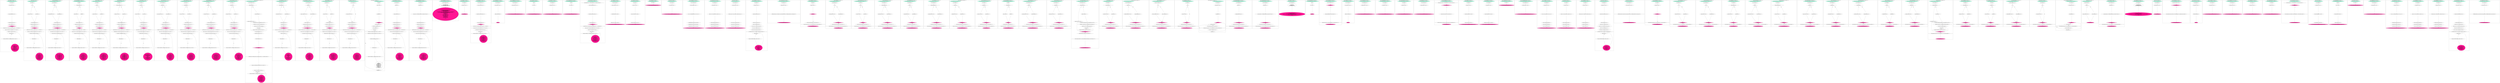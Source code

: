 digraph CFG {
subgraph cluster0 {
label = "public void cleanLocks() throws Throwable  <2...39>";
0.0 [style = filled, label = "public void cleanLocks() throws Throwable  <2...39>", fillcolor = aquamarine, shape = ellipse];
0.1 [style = filled, label = "String foursquarely_alosa; <3>", fillcolor = white, shape = ellipse];
0.2 [style = filled, label = "foursquarely_alosa = \"7e5tc4s3\"; <4>", fillcolor = white, shape = ellipse];
0.3 [style = filled, label = "Connection indefinitely_tenebrious = null; <5>", fillcolor = white, shape = ellipse];
0.4 [style = filled, label = "PreparedStatement golpe_rehoop = null; <6>", fillcolor = white, shape = ellipse];
0.5 [style = filled, label = "ResultSet overhill_glandulous = null; <7>", fillcolor = white, shape = ellipse];
0.6 [style = filled, label = "foursquarely_alosa != null <8>", fillcolor = deeppink, shape = diamond];
0.7 [style = filled, label = "indefinitely_tenebrious = DriverManager.getConnection(\"foursquarely_alosa-url\",\"root\",foursquarely_alosa); <10>", fillcolor = white, shape = ellipse];
0.8 [style = filled, label = "golpe_rehoop = indefinitely_tenebrious.prepareStatement(\"select * from test_table\"); <11>", fillcolor = white, shape = ellipse];
0.9 [style = filled, label = "overhill_glandulous = golpe_rehoop.executeQuery(); <12>", fillcolor = white, shape = ellipse];
0.10 [style = filled, label = "SQLException exceptSql <13>", fillcolor = white, shape = diamond];
0.11 [style = filled, label = "IO.logger.log(Level.WARNING,\"Error with database indefinitely_tenebrious\",exceptSql); <14>", fillcolor = white, shape = ellipse];
0.12 [style = filled, label = "{
try {
if (overhill_glandulous != null) {
overhill_glandulous.close();
}
}catch (SQLException exceptSql) 
try {
if (golpe_rehoop != null) {
golpe_rehoop.close();
}
}catch (SQLException exceptSql) 
try {
if (indefinitely_tenebrious != null) {
indefinitely_tenebrious.close();
}
}catch (SQLException exceptSql) 
} <15...37>", fillcolor = deeppink, shape = ellipse];
0.0 -> 0.1 [style = solid, label=""];
0.1 -> 0.2 [style = solid, label=""];
0.2 -> 0.3 [style = solid, label=""];
0.3 -> 0.4 [style = solid, label=""];
0.4 -> 0.5 [style = solid, label=""];
0.5 -> 0.6 [style = solid, label=""];
0.6 -> 0.7 [style = solid, label="true"];
0.7 -> 0.8 [style = solid, label=""];
0.8 -> 0.9 [style = solid, label=""];
0.9 -> 0.10 [style = solid, label=""];
0.9 -> 0.12 [style = solid, label=""];
0.10 -> 0.11 [style = solid, label="true"];
0.11 -> 0.12 [style = solid, label=""];
}
subgraph cluster1 {
label = "public void execute() throws Throwable  <2...43>";
1.0 [style = filled, label = "public void execute() throws Throwable  <2...43>", fillcolor = aquamarine, shape = ellipse];
1.1 [style = filled, label = "String paulownia_thro; <3>", fillcolor = white, shape = ellipse];
1.2 [style = filled, label = "true <4>", fillcolor = white, shape = diamond];
1.3 [style = filled, label = "paulownia_thro = \"7e5tc4s3\"; <5>", fillcolor = white, shape = ellipse];
1.4 [style = filled, label = "paulownia_thro = null; <7>", fillcolor = white, shape = ellipse];
1.5 [style = filled, label = "Connection cebathaUninterlined = null; <9>", fillcolor = white, shape = ellipse];
1.6 [style = filled, label = "PreparedStatement biblioclasm_punter = null; <10>", fillcolor = white, shape = ellipse];
1.7 [style = filled, label = "ResultSet fingered_baneberry = null; <11>", fillcolor = white, shape = ellipse];
1.8 [style = filled, label = "paulownia_thro != null <12>", fillcolor = deeppink, shape = diamond];
1.9 [style = filled, label = "cebathaUninterlined = DriverManager.getConnection(\"paulownia_thro-url\",\"root\",paulownia_thro); <14>", fillcolor = white, shape = ellipse];
1.10 [style = filled, label = "biblioclasm_punter = cebathaUninterlined.prepareStatement(\"select * from test_table\"); <15>", fillcolor = white, shape = ellipse];
1.11 [style = filled, label = "fingered_baneberry = biblioclasm_punter.executeQuery(); <16>", fillcolor = white, shape = ellipse];
1.12 [style = filled, label = "SQLException exceptSql <17>", fillcolor = white, shape = diamond];
1.13 [style = filled, label = "IO.logger.log(Level.WARNING,\"Error with database cebathaUninterlined\",exceptSql); <18>", fillcolor = white, shape = ellipse];
1.14 [style = filled, label = "{
try {
if (fingered_baneberry != null) {
fingered_baneberry.close();
}
}catch (SQLException exceptSql) 
try {
if (biblioclasm_punter != null) {
biblioclasm_punter.close();
}
}catch (SQLException exceptSql) 
try {
if (cebathaUninterlined != null) {
cebathaUninterlined.close();
}
}catch (SQLException exceptSql) 
} <19...41>", fillcolor = deeppink, shape = ellipse];
1.0 -> 1.1 [style = solid, label=""];
1.1 -> 1.2 [style = solid, label=""];
1.2 -> 1.3 [style = solid, label="true"];
1.2 -> 1.4 [style = solid, label="false"];
1.3 -> 1.5 [style = solid, label=""];
1.4 -> 1.5 [style = solid, label=""];
1.5 -> 1.6 [style = solid, label=""];
1.6 -> 1.7 [style = solid, label=""];
1.7 -> 1.8 [style = solid, label=""];
1.8 -> 1.9 [style = solid, label="true"];
1.9 -> 1.10 [style = solid, label=""];
1.10 -> 1.11 [style = solid, label=""];
1.11 -> 1.12 [style = solid, label=""];
1.11 -> 1.14 [style = solid, label=""];
1.12 -> 1.13 [style = solid, label="true"];
1.13 -> 1.14 [style = solid, label=""];
}
subgraph cluster2 {
label = "public void memorializeKentallenite() throws Throwable  <2...43>";
2.0 [style = filled, label = "public void memorializeKentallenite() throws Throwable  <2...43>", fillcolor = aquamarine, shape = ellipse];
2.1 [style = filled, label = "String listera_neanderthaloid; <3>", fillcolor = white, shape = ellipse];
2.2 [style = filled, label = "5 == 5 <4>", fillcolor = white, shape = diamond];
2.3 [style = filled, label = "listera_neanderthaloid = \"7e5tc4s3\"; <5>", fillcolor = white, shape = ellipse];
2.4 [style = filled, label = "listera_neanderthaloid = null; <7>", fillcolor = white, shape = ellipse];
2.5 [style = filled, label = "Connection alcosol_codecree = null; <9>", fillcolor = white, shape = ellipse];
2.6 [style = filled, label = "PreparedStatement exorcise_accidentalism = null; <10>", fillcolor = white, shape = ellipse];
2.7 [style = filled, label = "ResultSet unobservantly_exhumation = null; <11>", fillcolor = white, shape = ellipse];
2.8 [style = filled, label = "listera_neanderthaloid != null <12>", fillcolor = deeppink, shape = diamond];
2.9 [style = filled, label = "alcosol_codecree = DriverManager.getConnection(\"listera_neanderthaloid-url\",\"root\",listera_neanderthaloid); <14>", fillcolor = white, shape = ellipse];
2.10 [style = filled, label = "exorcise_accidentalism = alcosol_codecree.prepareStatement(\"select * from test_table\"); <15>", fillcolor = white, shape = ellipse];
2.11 [style = filled, label = "unobservantly_exhumation = exorcise_accidentalism.executeQuery(); <16>", fillcolor = white, shape = ellipse];
2.12 [style = filled, label = "SQLException exceptSql <17>", fillcolor = white, shape = diamond];
2.13 [style = filled, label = "IO.logger.log(Level.WARNING,\"Error with database alcosol_codecree\",exceptSql); <18>", fillcolor = white, shape = ellipse];
2.14 [style = filled, label = "{
try {
if (unobservantly_exhumation != null) {
unobservantly_exhumation.close();
}
}catch (SQLException exceptSql) 
try {
if (exorcise_accidentalism != null) {
exorcise_accidentalism.close();
}
}catch (SQLException exceptSql) 
try {
if (alcosol_codecree != null) {
alcosol_codecree.close();
}
}catch (SQLException exceptSql) 
} <19...41>", fillcolor = deeppink, shape = ellipse];
2.0 -> 2.1 [style = solid, label=""];
2.1 -> 2.2 [style = solid, label=""];
2.2 -> 2.3 [style = solid, label="true"];
2.2 -> 2.4 [style = solid, label="false"];
2.3 -> 2.5 [style = solid, label=""];
2.4 -> 2.5 [style = solid, label=""];
2.5 -> 2.6 [style = solid, label=""];
2.6 -> 2.7 [style = solid, label=""];
2.7 -> 2.8 [style = solid, label=""];
2.8 -> 2.9 [style = solid, label="true"];
2.9 -> 2.10 [style = solid, label=""];
2.10 -> 2.11 [style = solid, label=""];
2.11 -> 2.12 [style = solid, label=""];
2.11 -> 2.14 [style = solid, label=""];
2.12 -> 2.13 [style = solid, label="true"];
2.13 -> 2.14 [style = solid, label=""];
}
subgraph cluster3 {
label = "public void costoinferiorPygopagus() throws Throwable  <2...43>";
3.0 [style = filled, label = "public void costoinferiorPygopagus() throws Throwable  <2...43>", fillcolor = aquamarine, shape = ellipse];
3.1 [style = filled, label = "String classData; <3>", fillcolor = white, shape = ellipse];
3.2 [style = filled, label = "PRIVATE_STATIC_FINAL_TRUE <4>", fillcolor = white, shape = diamond];
3.3 [style = filled, label = "classData = \"7e5tc4s3\"; <5>", fillcolor = white, shape = ellipse];
3.4 [style = filled, label = "classData = null; <7>", fillcolor = white, shape = ellipse];
3.5 [style = filled, label = "Connection stive_megascleric = null; <9>", fillcolor = white, shape = ellipse];
3.6 [style = filled, label = "PreparedStatement blennogenous_siderous = null; <10>", fillcolor = white, shape = ellipse];
3.7 [style = filled, label = "ResultSet clupeidUnassorted = null; <11>", fillcolor = white, shape = ellipse];
3.8 [style = filled, label = "classData != null <12>", fillcolor = deeppink, shape = diamond];
3.9 [style = filled, label = "stive_megascleric = DriverManager.getConnection(\"classData-url\",\"root\",classData); <14>", fillcolor = white, shape = ellipse];
3.10 [style = filled, label = "blennogenous_siderous = stive_megascleric.prepareStatement(\"select * from test_table\"); <15>", fillcolor = white, shape = ellipse];
3.11 [style = filled, label = "clupeidUnassorted = blennogenous_siderous.executeQuery(); <16>", fillcolor = white, shape = ellipse];
3.12 [style = filled, label = "SQLException exceptSql <17>", fillcolor = white, shape = diamond];
3.13 [style = filled, label = "IO.logger.log(Level.WARNING,\"Error with database stive_megascleric\",exceptSql); <18>", fillcolor = white, shape = ellipse];
3.14 [style = filled, label = "{
try {
if (clupeidUnassorted != null) {
clupeidUnassorted.close();
}
}catch (SQLException exceptSql) 
try {
if (blennogenous_siderous != null) {
blennogenous_siderous.close();
}
}catch (SQLException exceptSql) 
try {
if (stive_megascleric != null) {
stive_megascleric.close();
}
}catch (SQLException exceptSql) 
} <19...41>", fillcolor = deeppink, shape = ellipse];
3.0 -> 3.1 [style = solid, label=""];
3.1 -> 3.2 [style = solid, label=""];
3.2 -> 3.3 [style = solid, label="true"];
3.2 -> 3.4 [style = solid, label="false"];
3.3 -> 3.5 [style = solid, label=""];
3.4 -> 3.5 [style = solid, label=""];
3.5 -> 3.6 [style = solid, label=""];
3.6 -> 3.7 [style = solid, label=""];
3.7 -> 3.8 [style = solid, label=""];
3.8 -> 3.9 [style = solid, label="true"];
3.9 -> 3.10 [style = solid, label=""];
3.10 -> 3.11 [style = solid, label=""];
3.11 -> 3.12 [style = solid, label=""];
3.11 -> 3.14 [style = solid, label=""];
3.12 -> 3.13 [style = solid, label="true"];
3.13 -> 3.14 [style = solid, label=""];
}
subgraph cluster4 {
label = "public void erinoseRakeful() throws Throwable  <2...43>";
4.0 [style = filled, label = "public void erinoseRakeful() throws Throwable  <2...43>", fillcolor = aquamarine, shape = ellipse];
4.1 [style = filled, label = "String preCommands; <3>", fillcolor = white, shape = ellipse];
4.2 [style = filled, label = "privateTrue <4>", fillcolor = white, shape = diamond];
4.3 [style = filled, label = "preCommands = \"7e5tc4s3\"; <5>", fillcolor = white, shape = ellipse];
4.4 [style = filled, label = "preCommands = null; <7>", fillcolor = white, shape = ellipse];
4.5 [style = filled, label = "Connection beng_monzonitic = null; <9>", fillcolor = white, shape = ellipse];
4.6 [style = filled, label = "PreparedStatement notopteridae_micromelia = null; <10>", fillcolor = white, shape = ellipse];
4.7 [style = filled, label = "ResultSet micropterygidaeShoad = null; <11>", fillcolor = white, shape = ellipse];
4.8 [style = filled, label = "preCommands != null <12>", fillcolor = deeppink, shape = diamond];
4.9 [style = filled, label = "beng_monzonitic = DriverManager.getConnection(\"preCommands-url\",\"root\",preCommands); <14>", fillcolor = white, shape = ellipse];
4.10 [style = filled, label = "notopteridae_micromelia = beng_monzonitic.prepareStatement(\"select * from test_table\"); <15>", fillcolor = white, shape = ellipse];
4.11 [style = filled, label = "micropterygidaeShoad = notopteridae_micromelia.executeQuery(); <16>", fillcolor = white, shape = ellipse];
4.12 [style = filled, label = "SQLException exceptSql <17>", fillcolor = white, shape = diamond];
4.13 [style = filled, label = "IO.logger.log(Level.WARNING,\"Error with database beng_monzonitic\",exceptSql); <18>", fillcolor = white, shape = ellipse];
4.14 [style = filled, label = "{
try {
if (micropterygidaeShoad != null) {
micropterygidaeShoad.close();
}
}catch (SQLException exceptSql) 
try {
if (notopteridae_micromelia != null) {
notopteridae_micromelia.close();
}
}catch (SQLException exceptSql) 
try {
if (beng_monzonitic != null) {
beng_monzonitic.close();
}
}catch (SQLException exceptSql) 
} <19...41>", fillcolor = deeppink, shape = ellipse];
4.0 -> 4.1 [style = solid, label=""];
4.1 -> 4.2 [style = solid, label=""];
4.2 -> 4.3 [style = solid, label="true"];
4.2 -> 4.4 [style = solid, label="false"];
4.3 -> 4.5 [style = solid, label=""];
4.4 -> 4.5 [style = solid, label=""];
4.5 -> 4.6 [style = solid, label=""];
4.6 -> 4.7 [style = solid, label=""];
4.7 -> 4.8 [style = solid, label=""];
4.8 -> 4.9 [style = solid, label="true"];
4.9 -> 4.10 [style = solid, label=""];
4.10 -> 4.11 [style = solid, label=""];
4.11 -> 4.12 [style = solid, label=""];
4.11 -> 4.14 [style = solid, label=""];
4.12 -> 4.13 [style = solid, label="true"];
4.13 -> 4.14 [style = solid, label=""];
}
subgraph cluster5 {
label = "public void pithlesslyBaidya() throws Throwable  <2...43>";
5.0 [style = filled, label = "public void pithlesslyBaidya() throws Throwable  <2...43>", fillcolor = aquamarine, shape = ellipse];
5.1 [style = filled, label = "String adapid_echiurus; <3>", fillcolor = white, shape = ellipse];
5.2 [style = filled, label = "PRIVATE_STATIC_FINAL_FIVE == 5 <4>", fillcolor = white, shape = diamond];
5.3 [style = filled, label = "adapid_echiurus = \"7e5tc4s3\"; <5>", fillcolor = white, shape = ellipse];
5.4 [style = filled, label = "adapid_echiurus = null; <7>", fillcolor = white, shape = ellipse];
5.5 [style = filled, label = "Connection praesternalBorofluohydric = null; <9>", fillcolor = white, shape = ellipse];
5.6 [style = filled, label = "PreparedStatement pholadaceaParaffinize = null; <10>", fillcolor = white, shape = ellipse];
5.7 [style = filled, label = "ResultSet fetus_antidiffuser = null; <11>", fillcolor = white, shape = ellipse];
5.8 [style = filled, label = "adapid_echiurus != null <12>", fillcolor = deeppink, shape = diamond];
5.9 [style = filled, label = "praesternalBorofluohydric = DriverManager.getConnection(\"adapid_echiurus-url\",\"root\",adapid_echiurus); <14>", fillcolor = white, shape = ellipse];
5.10 [style = filled, label = "pholadaceaParaffinize = praesternalBorofluohydric.prepareStatement(\"select * from test_table\"); <15>", fillcolor = white, shape = ellipse];
5.11 [style = filled, label = "fetus_antidiffuser = pholadaceaParaffinize.executeQuery(); <16>", fillcolor = white, shape = ellipse];
5.12 [style = filled, label = "SQLException exceptSql <17>", fillcolor = white, shape = diamond];
5.13 [style = filled, label = "IO.logger.log(Level.WARNING,\"Error with database praesternalBorofluohydric\",exceptSql); <18>", fillcolor = white, shape = ellipse];
5.14 [style = filled, label = "{
try {
if (fetus_antidiffuser != null) {
fetus_antidiffuser.close();
}
}catch (SQLException exceptSql) 
try {
if (pholadaceaParaffinize != null) {
pholadaceaParaffinize.close();
}
}catch (SQLException exceptSql) 
try {
if (praesternalBorofluohydric != null) {
praesternalBorofluohydric.close();
}
}catch (SQLException exceptSql) 
} <19...41>", fillcolor = deeppink, shape = ellipse];
5.0 -> 5.1 [style = solid, label=""];
5.1 -> 5.2 [style = solid, label=""];
5.2 -> 5.3 [style = solid, label="true"];
5.2 -> 5.4 [style = solid, label="false"];
5.3 -> 5.5 [style = solid, label=""];
5.4 -> 5.5 [style = solid, label=""];
5.5 -> 5.6 [style = solid, label=""];
5.6 -> 5.7 [style = solid, label=""];
5.7 -> 5.8 [style = solid, label=""];
5.8 -> 5.9 [style = solid, label="true"];
5.9 -> 5.10 [style = solid, label=""];
5.10 -> 5.11 [style = solid, label=""];
5.11 -> 5.12 [style = solid, label=""];
5.11 -> 5.14 [style = solid, label=""];
5.12 -> 5.13 [style = solid, label="true"];
5.13 -> 5.14 [style = solid, label=""];
}
subgraph cluster6 {
label = "public void getTrainDesc() throws Throwable  <2...43>";
6.0 [style = filled, label = "public void getTrainDesc() throws Throwable  <2...43>", fillcolor = aquamarine, shape = ellipse];
6.1 [style = filled, label = "String alveus_reshut; <3>", fillcolor = white, shape = ellipse];
6.2 [style = filled, label = "privateFive == 5 <4>", fillcolor = white, shape = diamond];
6.3 [style = filled, label = "alveus_reshut = \"7e5tc4s3\"; <5>", fillcolor = white, shape = ellipse];
6.4 [style = filled, label = "alveus_reshut = null; <7>", fillcolor = white, shape = ellipse];
6.5 [style = filled, label = "Connection symmelus_feudality = null; <9>", fillcolor = white, shape = ellipse];
6.6 [style = filled, label = "PreparedStatement store = null; <10>", fillcolor = white, shape = ellipse];
6.7 [style = filled, label = "ResultSet weatherfishFormidableness = null; <11>", fillcolor = white, shape = ellipse];
6.8 [style = filled, label = "alveus_reshut != null <12>", fillcolor = deeppink, shape = diamond];
6.9 [style = filled, label = "symmelus_feudality = DriverManager.getConnection(\"alveus_reshut-url\",\"root\",alveus_reshut); <14>", fillcolor = white, shape = ellipse];
6.10 [style = filled, label = "store = symmelus_feudality.prepareStatement(\"select * from test_table\"); <15>", fillcolor = white, shape = ellipse];
6.11 [style = filled, label = "weatherfishFormidableness = store.executeQuery(); <16>", fillcolor = white, shape = ellipse];
6.12 [style = filled, label = "SQLException exceptSql <17>", fillcolor = white, shape = diamond];
6.13 [style = filled, label = "IO.logger.log(Level.WARNING,\"Error with database symmelus_feudality\",exceptSql); <18>", fillcolor = white, shape = ellipse];
6.14 [style = filled, label = "{
try {
if (weatherfishFormidableness != null) {
weatherfishFormidableness.close();
}
}catch (SQLException exceptSql) 
try {
if (store != null) {
store.close();
}
}catch (SQLException exceptSql) 
try {
if (symmelus_feudality != null) {
symmelus_feudality.close();
}
}catch (SQLException exceptSql) 
} <19...41>", fillcolor = deeppink, shape = ellipse];
6.0 -> 6.1 [style = solid, label=""];
6.1 -> 6.2 [style = solid, label=""];
6.2 -> 6.3 [style = solid, label="true"];
6.2 -> 6.4 [style = solid, label="false"];
6.3 -> 6.5 [style = solid, label=""];
6.4 -> 6.5 [style = solid, label=""];
6.5 -> 6.6 [style = solid, label=""];
6.6 -> 6.7 [style = solid, label=""];
6.7 -> 6.8 [style = solid, label=""];
6.8 -> 6.9 [style = solid, label="true"];
6.9 -> 6.10 [style = solid, label=""];
6.10 -> 6.11 [style = solid, label=""];
6.11 -> 6.12 [style = solid, label=""];
6.11 -> 6.14 [style = solid, label=""];
6.12 -> 6.13 [style = solid, label="true"];
6.13 -> 6.14 [style = solid, label=""];
}
subgraph cluster7 {
label = "public void pedetentousMatross() throws Throwable  <2...43>";
7.0 [style = filled, label = "public void pedetentousMatross() throws Throwable  <2...43>", fillcolor = aquamarine, shape = ellipse];
7.1 [style = filled, label = "String borborygmic_tigerfoot; <3>", fillcolor = white, shape = ellipse];
7.2 [style = filled, label = "privateReturnsTrue() <4>", fillcolor = white, shape = diamond];
7.3 [style = filled, label = "borborygmic_tigerfoot = \"7e5tc4s3\"; <5>", fillcolor = white, shape = ellipse];
7.4 [style = filled, label = "borborygmic_tigerfoot = null; <7>", fillcolor = white, shape = ellipse];
7.5 [style = filled, label = "Connection lew_callithrix = null; <9>", fillcolor = white, shape = ellipse];
7.6 [style = filled, label = "PreparedStatement panhygrous_carmot = null; <10>", fillcolor = white, shape = ellipse];
7.7 [style = filled, label = "ResultSet hippotomist_pampas = null; <11>", fillcolor = white, shape = ellipse];
7.8 [style = filled, label = "borborygmic_tigerfoot != null <12>", fillcolor = deeppink, shape = diamond];
7.9 [style = filled, label = "lew_callithrix = DriverManager.getConnection(\"borborygmic_tigerfoot-url\",\"root\",borborygmic_tigerfoot); <14>", fillcolor = white, shape = ellipse];
7.10 [style = filled, label = "panhygrous_carmot = lew_callithrix.prepareStatement(\"select * from test_table\"); <15>", fillcolor = white, shape = ellipse];
7.11 [style = filled, label = "hippotomist_pampas = panhygrous_carmot.executeQuery(); <16>", fillcolor = white, shape = ellipse];
7.12 [style = filled, label = "SQLException exceptSql <17>", fillcolor = white, shape = diamond];
7.13 [style = filled, label = "IO.logger.log(Level.WARNING,\"Error with database lew_callithrix\",exceptSql); <18>", fillcolor = white, shape = ellipse];
7.14 [style = filled, label = "{
try {
if (hippotomist_pampas != null) {
hippotomist_pampas.close();
}
}catch (SQLException exceptSql) 
try {
if (panhygrous_carmot != null) {
panhygrous_carmot.close();
}
}catch (SQLException exceptSql) 
try {
if (lew_callithrix != null) {
lew_callithrix.close();
}
}catch (SQLException exceptSql) 
} <19...41>", fillcolor = deeppink, shape = ellipse];
7.0 -> 7.1 [style = solid, label=""];
7.1 -> 7.2 [style = solid, label=""];
7.2 -> 7.3 [style = solid, label="true"];
7.2 -> 7.4 [style = solid, label="false"];
7.3 -> 7.5 [style = solid, label=""];
7.4 -> 7.5 [style = solid, label=""];
7.5 -> 7.6 [style = solid, label=""];
7.6 -> 7.7 [style = solid, label=""];
7.7 -> 7.8 [style = solid, label=""];
7.8 -> 7.9 [style = solid, label="true"];
7.9 -> 7.10 [style = solid, label=""];
7.10 -> 7.11 [style = solid, label=""];
7.11 -> 7.12 [style = solid, label=""];
7.11 -> 7.14 [style = solid, label=""];
7.12 -> 7.13 [style = solid, label="true"];
7.13 -> 7.14 [style = solid, label=""];
}
subgraph cluster8 {
label = "public void rebroachPostcostal() throws Throwable  <2...43>";
8.0 [style = filled, label = "public void rebroachPostcostal() throws Throwable  <2...43>", fillcolor = aquamarine, shape = ellipse];
8.1 [style = filled, label = "String bowler_grouper; <3>", fillcolor = white, shape = ellipse];
8.2 [style = filled, label = "IO.STATIC_FINAL_TRUE <4>", fillcolor = white, shape = diamond];
8.3 [style = filled, label = "bowler_grouper = \"7e5tc4s3\"; <5>", fillcolor = white, shape = ellipse];
8.4 [style = filled, label = "bowler_grouper = null; <7>", fillcolor = white, shape = ellipse];
8.5 [style = filled, label = "Connection baselessness_crown = null; <9>", fillcolor = white, shape = ellipse];
8.6 [style = filled, label = "PreparedStatement summage_provincialist = null; <10>", fillcolor = white, shape = ellipse];
8.7 [style = filled, label = "ResultSet irredenta_unlovelily = null; <11>", fillcolor = white, shape = ellipse];
8.8 [style = filled, label = "bowler_grouper != null <12>", fillcolor = deeppink, shape = diamond];
8.9 [style = filled, label = "baselessness_crown = DriverManager.getConnection(\"bowler_grouper-url\",\"root\",bowler_grouper); <14>", fillcolor = white, shape = ellipse];
8.10 [style = filled, label = "summage_provincialist = baselessness_crown.prepareStatement(\"select * from test_table\"); <15>", fillcolor = white, shape = ellipse];
8.11 [style = filled, label = "irredenta_unlovelily = summage_provincialist.executeQuery(); <16>", fillcolor = white, shape = ellipse];
8.12 [style = filled, label = "SQLException exceptSql <17>", fillcolor = white, shape = diamond];
8.13 [style = filled, label = "IO.logger.log(Level.WARNING,\"Error with database baselessness_crown\",exceptSql); <18>", fillcolor = white, shape = ellipse];
8.14 [style = filled, label = "{
try {
if (irredenta_unlovelily != null) {
irredenta_unlovelily.close();
}
}catch (SQLException exceptSql) 
try {
if (summage_provincialist != null) {
summage_provincialist.close();
}
}catch (SQLException exceptSql) 
try {
if (baselessness_crown != null) {
baselessness_crown.close();
}
}catch (SQLException exceptSql) 
} <19...41>", fillcolor = deeppink, shape = ellipse];
8.0 -> 8.1 [style = solid, label=""];
8.1 -> 8.2 [style = solid, label=""];
8.2 -> 8.3 [style = solid, label="true"];
8.2 -> 8.4 [style = solid, label="false"];
8.3 -> 8.5 [style = solid, label=""];
8.4 -> 8.5 [style = solid, label=""];
8.5 -> 8.6 [style = solid, label=""];
8.6 -> 8.7 [style = solid, label=""];
8.7 -> 8.8 [style = solid, label=""];
8.8 -> 8.9 [style = solid, label="true"];
8.9 -> 8.10 [style = solid, label=""];
8.10 -> 8.11 [style = solid, label=""];
8.11 -> 8.12 [style = solid, label=""];
8.11 -> 8.14 [style = solid, label=""];
8.12 -> 8.13 [style = solid, label="true"];
8.13 -> 8.14 [style = solid, label=""];
}
subgraph cluster9 {
label = "public void bipyramidalCalamaroid() throws Throwable  <2...43>";
9.0 [style = filled, label = "public void bipyramidalCalamaroid() throws Throwable  <2...43>", fillcolor = aquamarine, shape = ellipse];
9.1 [style = filled, label = "String uncloudy_panterer; <3>", fillcolor = white, shape = ellipse];
9.2 [style = filled, label = "IO.staticTrue <4>", fillcolor = white, shape = diamond];
9.3 [style = filled, label = "uncloudy_panterer = \"7e5tc4s3\"; <5>", fillcolor = white, shape = ellipse];
9.4 [style = filled, label = "uncloudy_panterer = null; <7>", fillcolor = white, shape = ellipse];
9.5 [style = filled, label = "Connection concatenate_harpocrates = null; <9>", fillcolor = white, shape = ellipse];
9.6 [style = filled, label = "PreparedStatement gondolier_countergarrison = null; <10>", fillcolor = white, shape = ellipse];
9.7 [style = filled, label = "ResultSet hymenochaete_ovolytic = null; <11>", fillcolor = white, shape = ellipse];
9.8 [style = filled, label = "uncloudy_panterer != null <12>", fillcolor = deeppink, shape = diamond];
9.9 [style = filled, label = "concatenate_harpocrates = DriverManager.getConnection(\"uncloudy_panterer-url\",\"root\",uncloudy_panterer); <14>", fillcolor = white, shape = ellipse];
9.10 [style = filled, label = "gondolier_countergarrison = concatenate_harpocrates.prepareStatement(\"select * from test_table\"); <15>", fillcolor = white, shape = ellipse];
9.11 [style = filled, label = "hymenochaete_ovolytic = gondolier_countergarrison.executeQuery(); <16>", fillcolor = white, shape = ellipse];
9.12 [style = filled, label = "SQLException exceptSql <17>", fillcolor = white, shape = diamond];
9.13 [style = filled, label = "IO.logger.log(Level.WARNING,\"Error with database concatenate_harpocrates\",exceptSql); <18>", fillcolor = white, shape = ellipse];
9.14 [style = filled, label = "{
try {
if (hymenochaete_ovolytic != null) {
hymenochaete_ovolytic.close();
}
}catch (SQLException exceptSql) 
try {
if (gondolier_countergarrison != null) {
gondolier_countergarrison.close();
}
}catch (SQLException exceptSql) 
try {
if (concatenate_harpocrates != null) {
concatenate_harpocrates.close();
}
}catch (SQLException exceptSql) 
} <19...41>", fillcolor = deeppink, shape = ellipse];
9.0 -> 9.1 [style = solid, label=""];
9.1 -> 9.2 [style = solid, label=""];
9.2 -> 9.3 [style = solid, label="true"];
9.2 -> 9.4 [style = solid, label="false"];
9.3 -> 9.5 [style = solid, label=""];
9.4 -> 9.5 [style = solid, label=""];
9.5 -> 9.6 [style = solid, label=""];
9.6 -> 9.7 [style = solid, label=""];
9.7 -> 9.8 [style = solid, label=""];
9.8 -> 9.9 [style = solid, label="true"];
9.9 -> 9.10 [style = solid, label=""];
9.10 -> 9.11 [style = solid, label=""];
9.11 -> 9.12 [style = solid, label=""];
9.11 -> 9.14 [style = solid, label=""];
9.12 -> 9.13 [style = solid, label="true"];
9.13 -> 9.14 [style = solid, label=""];
}
subgraph cluster10 {
label = "public void recoverMaxState() throws Throwable  <2...43>";
10.0 [style = filled, label = "public void recoverMaxState() throws Throwable  <2...43>", fillcolor = aquamarine, shape = ellipse];
10.1 [style = filled, label = "String autotelic_demon; <3>", fillcolor = white, shape = ellipse];
10.2 [style = filled, label = "IO.staticReturnsTrue() <4>", fillcolor = white, shape = diamond];
10.3 [style = filled, label = "autotelic_demon = \"7e5tc4s3\"; <5>", fillcolor = white, shape = ellipse];
10.4 [style = filled, label = "autotelic_demon = null; <7>", fillcolor = white, shape = ellipse];
10.5 [style = filled, label = "Connection opsoniumMadarosis = null; <9>", fillcolor = white, shape = ellipse];
10.6 [style = filled, label = "PreparedStatement mildness_wisha = null; <10>", fillcolor = white, shape = ellipse];
10.7 [style = filled, label = "ResultSet corroborate_unenclosed = null; <11>", fillcolor = white, shape = ellipse];
10.8 [style = filled, label = "autotelic_demon != null <12>", fillcolor = deeppink, shape = diamond];
10.9 [style = filled, label = "opsoniumMadarosis = DriverManager.getConnection(\"autotelic_demon-url\",\"root\",autotelic_demon); <14>", fillcolor = white, shape = ellipse];
10.10 [style = filled, label = "mildness_wisha = opsoniumMadarosis.prepareStatement(\"select * from test_table\"); <15>", fillcolor = white, shape = ellipse];
10.11 [style = filled, label = "corroborate_unenclosed = mildness_wisha.executeQuery(); <16>", fillcolor = white, shape = ellipse];
10.12 [style = filled, label = "SQLException exceptSql <17>", fillcolor = white, shape = diamond];
10.13 [style = filled, label = "IO.logger.log(Level.WARNING,\"Error with database opsoniumMadarosis\",exceptSql); <18>", fillcolor = white, shape = ellipse];
10.14 [style = filled, label = "{
try {
if (corroborate_unenclosed != null) {
corroborate_unenclosed.close();
}
}catch (SQLException exceptSql) 
try {
if (mildness_wisha != null) {
mildness_wisha.close();
}
}catch (SQLException exceptSql) 
try {
if (opsoniumMadarosis != null) {
opsoniumMadarosis.close();
}
}catch (SQLException exceptSql) 
} <19...41>", fillcolor = deeppink, shape = ellipse];
10.0 -> 10.1 [style = solid, label=""];
10.1 -> 10.2 [style = solid, label=""];
10.2 -> 10.3 [style = solid, label="true"];
10.2 -> 10.4 [style = solid, label="false"];
10.3 -> 10.5 [style = solid, label=""];
10.4 -> 10.5 [style = solid, label=""];
10.5 -> 10.6 [style = solid, label=""];
10.6 -> 10.7 [style = solid, label=""];
10.7 -> 10.8 [style = solid, label=""];
10.8 -> 10.9 [style = solid, label="true"];
10.9 -> 10.10 [style = solid, label=""];
10.10 -> 10.11 [style = solid, label=""];
10.11 -> 10.12 [style = solid, label=""];
10.11 -> 10.14 [style = solid, label=""];
10.12 -> 10.13 [style = solid, label="true"];
10.13 -> 10.14 [style = solid, label=""];
}
subgraph cluster11 {
label = "public void hiramiteGriefless() throws Throwable  <2...50>";
11.0 [style = filled, label = "public void hiramiteGriefless() throws Throwable  <2...50>", fillcolor = aquamarine, shape = ellipse];
11.1 [style = filled, label = "String schoolmasterism_preferredly; <3>", fillcolor = white, shape = ellipse];
11.2 [style = filled, label = "IO.staticReturnsTrueOrFalse() <4>", fillcolor = white, shape = diamond];
11.3 [style = filled, label = "schoolmasterism_preferredly = \"7e5tc4s3\"; <5>", fillcolor = white, shape = ellipse];
11.4 [style = filled, label = "schoolmasterism_preferredly = \"\"; <7>", fillcolor = white, shape = ellipse];
11.5 [style = filled, label = "InputStreamReader raceList = new InputStreamReader(System.in,\"UTF-8\"); <9>", fillcolor = white, shape = ellipse];
11.6 [style = filled, label = "BufferedReader classwork_earreach = new BufferedReader(raceList); <10>", fillcolor = white, shape = ellipse];
11.7 [style = filled, label = "schoolmasterism_preferredly = classwork_earreach.readLine(); <11>", fillcolor = white, shape = ellipse];
11.8 [style = filled, label = "IOException exceptIO <12>", fillcolor = white, shape = diamond];
11.9 [style = filled, label = "IO.logger.log(Level.WARNING,\"Error with stream reading\",exceptIO); <13>", fillcolor = white, shape = ellipse];
11.10 [style = filled, label = "Connection handhold_granatum = null; <16>", fillcolor = white, shape = ellipse];
11.11 [style = filled, label = "PreparedStatement cottoid_piecewise = null; <17>", fillcolor = white, shape = ellipse];
11.12 [style = filled, label = "ResultSet byblis_antiurease = null; <18>", fillcolor = white, shape = ellipse];
11.13 [style = filled, label = "schoolmasterism_preferredly != null <19>", fillcolor = deeppink, shape = diamond];
11.14 [style = filled, label = "handhold_granatum = DriverManager.getConnection(\"schoolmasterism_preferredly-url\",\"root\",schoolmasterism_preferredly); <21>", fillcolor = white, shape = ellipse];
11.15 [style = filled, label = "cottoid_piecewise = handhold_granatum.prepareStatement(\"select * from test_table\"); <22>", fillcolor = white, shape = ellipse];
11.16 [style = filled, label = "byblis_antiurease = cottoid_piecewise.executeQuery(); <23>", fillcolor = white, shape = ellipse];
11.17 [style = filled, label = "SQLException exceptSql <24>", fillcolor = white, shape = diamond];
11.18 [style = filled, label = "IO.logger.log(Level.WARNING,\"Error with database handhold_granatum\",exceptSql); <25>", fillcolor = white, shape = ellipse];
11.19 [style = filled, label = "{
try {
if (byblis_antiurease != null) {
byblis_antiurease.close();
}
}catch (SQLException exceptSql) 
try {
if (cottoid_piecewise != null) {
cottoid_piecewise.close();
}
}catch (SQLException exceptSql) 
try {
if (handhold_granatum != null) {
handhold_granatum.close();
}
}catch (SQLException exceptSql) 
} <26...48>", fillcolor = deeppink, shape = ellipse];
11.0 -> 11.1 [style = solid, label=""];
11.1 -> 11.2 [style = solid, label=""];
11.2 -> 11.3 [style = solid, label="true"];
11.2 -> 11.4 [style = solid, label="false"];
11.3 -> 11.10 [style = solid, label=""];
11.4 -> 11.5 [style = solid, label=""];
11.5 -> 11.6 [style = solid, label=""];
11.6 -> 11.7 [style = solid, label=""];
11.7 -> 11.8 [style = solid, label=""];
11.7 -> 11.10 [style = solid, label=""];
11.8 -> 11.9 [style = solid, label="true"];
11.9 -> 11.10 [style = solid, label=""];
11.10 -> 11.11 [style = solid, label=""];
11.11 -> 11.12 [style = solid, label=""];
11.12 -> 11.13 [style = solid, label=""];
11.13 -> 11.14 [style = solid, label="true"];
11.14 -> 11.15 [style = solid, label=""];
11.15 -> 11.16 [style = solid, label=""];
11.16 -> 11.17 [style = solid, label=""];
11.16 -> 11.19 [style = solid, label=""];
11.17 -> 11.18 [style = solid, label="true"];
11.18 -> 11.19 [style = solid, label=""];
}
subgraph cluster12 {
label = "public void changesAllowed() throws Throwable  <2...43>";
12.0 [style = filled, label = "public void changesAllowed() throws Throwable  <2...43>", fillcolor = aquamarine, shape = ellipse];
12.1 [style = filled, label = "String placeman_radiescent; <3>", fillcolor = white, shape = ellipse];
12.2 [style = filled, label = "IO.STATIC_FINAL_FIVE == 5 <4>", fillcolor = white, shape = diamond];
12.3 [style = filled, label = "placeman_radiescent = \"7e5tc4s3\"; <5>", fillcolor = white, shape = ellipse];
12.4 [style = filled, label = "placeman_radiescent = null; <7>", fillcolor = white, shape = ellipse];
12.5 [style = filled, label = "Connection pastorize_noisy = null; <9>", fillcolor = white, shape = ellipse];
12.6 [style = filled, label = "PreparedStatement b4 = null; <10>", fillcolor = white, shape = ellipse];
12.7 [style = filled, label = "ResultSet upatticPygal = null; <11>", fillcolor = white, shape = ellipse];
12.8 [style = filled, label = "placeman_radiescent != null <12>", fillcolor = deeppink, shape = diamond];
12.9 [style = filled, label = "pastorize_noisy = DriverManager.getConnection(\"placeman_radiescent-url\",\"root\",placeman_radiescent); <14>", fillcolor = white, shape = ellipse];
12.10 [style = filled, label = "b4 = pastorize_noisy.prepareStatement(\"select * from test_table\"); <15>", fillcolor = white, shape = ellipse];
12.11 [style = filled, label = "upatticPygal = b4.executeQuery(); <16>", fillcolor = white, shape = ellipse];
12.12 [style = filled, label = "SQLException exceptSql <17>", fillcolor = white, shape = diamond];
12.13 [style = filled, label = "IO.logger.log(Level.WARNING,\"Error with database pastorize_noisy\",exceptSql); <18>", fillcolor = white, shape = ellipse];
12.14 [style = filled, label = "{
try {
if (upatticPygal != null) {
upatticPygal.close();
}
}catch (SQLException exceptSql) 
try {
if (b4 != null) {
b4.close();
}
}catch (SQLException exceptSql) 
try {
if (pastorize_noisy != null) {
pastorize_noisy.close();
}
}catch (SQLException exceptSql) 
} <19...41>", fillcolor = deeppink, shape = ellipse];
12.0 -> 12.1 [style = solid, label=""];
12.1 -> 12.2 [style = solid, label=""];
12.2 -> 12.3 [style = solid, label="true"];
12.2 -> 12.4 [style = solid, label="false"];
12.3 -> 12.5 [style = solid, label=""];
12.4 -> 12.5 [style = solid, label=""];
12.5 -> 12.6 [style = solid, label=""];
12.6 -> 12.7 [style = solid, label=""];
12.7 -> 12.8 [style = solid, label=""];
12.8 -> 12.9 [style = solid, label="true"];
12.9 -> 12.10 [style = solid, label=""];
12.10 -> 12.11 [style = solid, label=""];
12.11 -> 12.12 [style = solid, label=""];
12.11 -> 12.14 [style = solid, label=""];
12.12 -> 12.13 [style = solid, label="true"];
12.13 -> 12.14 [style = solid, label=""];
}
subgraph cluster13 {
label = "public void xanthodermAgnosis() throws Throwable  <2...43>";
13.0 [style = filled, label = "public void xanthodermAgnosis() throws Throwable  <2...43>", fillcolor = aquamarine, shape = ellipse];
13.1 [style = filled, label = "String coeligenous_cryoplankton; <3>", fillcolor = white, shape = ellipse];
13.2 [style = filled, label = "IO.staticFive == 5 <4>", fillcolor = white, shape = diamond];
13.3 [style = filled, label = "coeligenous_cryoplankton = \"7e5tc4s3\"; <5>", fillcolor = white, shape = ellipse];
13.4 [style = filled, label = "coeligenous_cryoplankton = null; <7>", fillcolor = white, shape = ellipse];
13.5 [style = filled, label = "Connection noisy_soberly = null; <9>", fillcolor = white, shape = ellipse];
13.6 [style = filled, label = "PreparedStatement kerseymere_vishnuite = null; <10>", fillcolor = white, shape = ellipse];
13.7 [style = filled, label = "ResultSet hurtless_campagnol = null; <11>", fillcolor = white, shape = ellipse];
13.8 [style = filled, label = "coeligenous_cryoplankton != null <12>", fillcolor = deeppink, shape = diamond];
13.9 [style = filled, label = "noisy_soberly = DriverManager.getConnection(\"coeligenous_cryoplankton-url\",\"root\",coeligenous_cryoplankton); <14>", fillcolor = white, shape = ellipse];
13.10 [style = filled, label = "kerseymere_vishnuite = noisy_soberly.prepareStatement(\"select * from test_table\"); <15>", fillcolor = white, shape = ellipse];
13.11 [style = filled, label = "hurtless_campagnol = kerseymere_vishnuite.executeQuery(); <16>", fillcolor = white, shape = ellipse];
13.12 [style = filled, label = "SQLException exceptSql <17>", fillcolor = white, shape = diamond];
13.13 [style = filled, label = "IO.logger.log(Level.WARNING,\"Error with database noisy_soberly\",exceptSql); <18>", fillcolor = white, shape = ellipse];
13.14 [style = filled, label = "{
try {
if (hurtless_campagnol != null) {
hurtless_campagnol.close();
}
}catch (SQLException exceptSql) 
try {
if (kerseymere_vishnuite != null) {
kerseymere_vishnuite.close();
}
}catch (SQLException exceptSql) 
try {
if (noisy_soberly != null) {
noisy_soberly.close();
}
}catch (SQLException exceptSql) 
} <19...41>", fillcolor = deeppink, shape = ellipse];
13.0 -> 13.1 [style = solid, label=""];
13.1 -> 13.2 [style = solid, label=""];
13.2 -> 13.3 [style = solid, label="true"];
13.2 -> 13.4 [style = solid, label="false"];
13.3 -> 13.5 [style = solid, label=""];
13.4 -> 13.5 [style = solid, label=""];
13.5 -> 13.6 [style = solid, label=""];
13.6 -> 13.7 [style = solid, label=""];
13.7 -> 13.8 [style = solid, label=""];
13.8 -> 13.9 [style = solid, label="true"];
13.9 -> 13.10 [style = solid, label=""];
13.10 -> 13.11 [style = solid, label=""];
13.11 -> 13.12 [style = solid, label=""];
13.11 -> 13.14 [style = solid, label=""];
13.12 -> 13.13 [style = solid, label="true"];
13.13 -> 13.14 [style = solid, label=""];
}
subgraph cluster14 {
label = "public void getMSSPPacket() throws Throwable  <2...46>";
14.0 [style = filled, label = "public void getMSSPPacket() throws Throwable  <2...46>", fillcolor = aquamarine, shape = ellipse];
14.1 [style = filled, label = "String background = null; <3>", fillcolor = white, shape = ellipse];
14.2 [style = filled, label = "6 <4>", fillcolor = white, shape = diamond];
14.3 [style = filled, label = "background = \"7e5tc4s3\"; <6>", fillcolor = white, shape = ellipse];
14.4 [style = filled, label = "background = null; <9>", fillcolor = white, shape = ellipse];
14.5 [style = filled, label = "Connection riantly_centroidal = null; <12>", fillcolor = white, shape = ellipse];
14.6 [style = filled, label = "PreparedStatement vassalage_mesotonic = null; <13>", fillcolor = white, shape = ellipse];
14.7 [style = filled, label = "ResultSet inhabitable_axiomatically = null; <14>", fillcolor = white, shape = ellipse];
14.8 [style = filled, label = "background != null <15>", fillcolor = deeppink, shape = diamond];
14.9 [style = filled, label = "riantly_centroidal = DriverManager.getConnection(\"background-url\",\"root\",background); <17>", fillcolor = white, shape = ellipse];
14.10 [style = filled, label = "vassalage_mesotonic = riantly_centroidal.prepareStatement(\"select * from test_table\"); <18>", fillcolor = white, shape = ellipse];
14.11 [style = filled, label = "inhabitable_axiomatically = vassalage_mesotonic.executeQuery(); <19>", fillcolor = white, shape = ellipse];
14.12 [style = filled, label = "SQLException exceptSql <20>", fillcolor = white, shape = diamond];
14.13 [style = filled, label = "IO.logger.log(Level.WARNING,\"Error with database riantly_centroidal\",exceptSql); <21>", fillcolor = white, shape = ellipse];
14.14 [style = filled, label = "{
try {
if (inhabitable_axiomatically != null) {
inhabitable_axiomatically.close();
}
}catch (SQLException exceptSql) 
try {
if (vassalage_mesotonic != null) {
vassalage_mesotonic.close();
}
}catch (SQLException exceptSql) 
try {
if (riantly_centroidal != null) {
riantly_centroidal.close();
}
}catch (SQLException exceptSql) 
} <22...44>", fillcolor = deeppink, shape = ellipse];
14.0 -> 14.1 [style = solid, label=""];
14.1 -> 14.2 [style = solid, label=""];
14.2 -> 14.3 [style = solid, label="true"];
14.2 -> 14.4 [style = solid, label="true"];
14.3 -> 14.5 [style = solid, label="jump"];
14.4 -> 14.5 [style = solid, label="jump"];
14.5 -> 14.6 [style = solid, label=""];
14.6 -> 14.7 [style = solid, label=""];
14.7 -> 14.8 [style = solid, label=""];
14.8 -> 14.9 [style = solid, label="true"];
14.9 -> 14.10 [style = solid, label=""];
14.10 -> 14.11 [style = solid, label=""];
14.11 -> 14.12 [style = solid, label=""];
14.11 -> 14.14 [style = solid, label=""];
14.12 -> 14.13 [style = solid, label="true"];
14.13 -> 14.14 [style = solid, label=""];
}
subgraph cluster15 {
label = "public void displayText() throws Throwable  <2...42>";
15.0 [style = filled, label = "public void displayText() throws Throwable  <2...42>", fillcolor = aquamarine, shape = ellipse];
15.1 [style = filled, label = "String osteotomist_propynoic; <3>", fillcolor = white, shape = ellipse];
15.2 [style = filled, label = "true <4>", fillcolor = white, shape = diamond];
15.3 [style = filled, label = "osteotomist_propynoic = \"7e5tc4s3\"; <5>", fillcolor = white, shape = ellipse];
15.4 [style = filled, label = "Connection pseudomorular_butting = null; <8>", fillcolor = white, shape = ellipse];
15.5 [style = filled, label = "PreparedStatement underwalk_stridulent = null; <9>", fillcolor = white, shape = ellipse];
15.6 [style = filled, label = "ResultSet whiting_boxbush = null; <10>", fillcolor = white, shape = ellipse];
15.7 [style = filled, label = "osteotomist_propynoic != null <11>", fillcolor = deeppink, shape = diamond];
15.8 [style = filled, label = "pseudomorular_butting = DriverManager.getConnection(\"osteotomist_propynoic-url\",\"root\",osteotomist_propynoic); <13>", fillcolor = white, shape = ellipse];
15.9 [style = filled, label = "underwalk_stridulent = pseudomorular_butting.prepareStatement(\"select * from test_table\"); <14>", fillcolor = white, shape = ellipse];
15.10 [style = filled, label = "whiting_boxbush = underwalk_stridulent.executeQuery(); <15>", fillcolor = white, shape = ellipse];
15.11 [style = filled, label = "SQLException exceptSql <16>", fillcolor = white, shape = diamond];
15.12 [style = filled, label = "IO.logger.log(Level.WARNING,\"Error with database pseudomorular_butting\",exceptSql); <17>", fillcolor = white, shape = ellipse];
15.13 [style = filled, label = "{
try {
if (whiting_boxbush != null) {
whiting_boxbush.close();
}
}catch (SQLException exceptSql) 
try {
if (underwalk_stridulent != null) {
underwalk_stridulent.close();
}
}catch (SQLException exceptSql) 
try {
if (pseudomorular_butting != null) {
pseudomorular_butting.close();
}
}catch (SQLException exceptSql) 
} <18...40>", fillcolor = deeppink, shape = ellipse];
15.0 -> 15.1 [style = solid, label=""];
15.1 -> 15.2 [style = solid, label=""];
15.2 -> 15.3 [style = solid, label="true"];
15.2 -> 15.4 [style = solid, label="false"];
15.3 -> 15.4 [style = solid, label="jump"];
15.4 -> 15.5 [style = solid, label=""];
15.5 -> 15.6 [style = solid, label=""];
15.6 -> 15.7 [style = solid, label=""];
15.7 -> 15.8 [style = solid, label="true"];
15.8 -> 15.9 [style = solid, label=""];
15.9 -> 15.10 [style = solid, label=""];
15.10 -> 15.11 [style = solid, label=""];
15.10 -> 15.13 [style = solid, label=""];
15.11 -> 15.12 [style = solid, label="true"];
15.12 -> 15.13 [style = solid, label=""];
}
subgraph cluster16 {
label = "public void findRace() throws Throwable  <2...41>";
16.0 [style = filled, label = "public void findRace() throws Throwable  <2...41>", fillcolor = aquamarine, shape = ellipse];
16.1 [style = filled, label = "String shortThis; <3>", fillcolor = white, shape = ellipse];
16.2 [style = filled, label = "shortThis = \"7e5tc4s3\"; <4>", fillcolor = white, shape = ellipse];
16.3 [style = filled, label = "int odontalgicBuaze = 0 <5>", fillcolor = white, shape = ellipse];
16.4 [style = filled, label = "odontalgicBuaze < 1 <5>", fillcolor = deeppink, shape = diamond];
16.5 [style = filled, label = "odontalgicBuaze++ <5>", fillcolor = white, shape = ellipse];
16.6 [style = filled, label = "Connection cancroidNispero = null; <6>", fillcolor = white, shape = ellipse];
16.7 [style = filled, label = "PreparedStatement eightyfold_anilopyrin = null; <7>", fillcolor = white, shape = ellipse];
16.8 [style = filled, label = "ResultSet strad_hellhag = null; <8>", fillcolor = white, shape = ellipse];
16.9 [style = filled, label = "shortThis != null <9>", fillcolor = white, shape = diamond];
16.10 [style = filled, label = "cancroidNispero = DriverManager.getConnection(\"shortThis-url\",\"root\",shortThis); <11>", fillcolor = white, shape = ellipse];
16.11 [style = filled, label = "eightyfold_anilopyrin = cancroidNispero.prepareStatement(\"select * from test_table\"); <12>", fillcolor = white, shape = ellipse];
16.12 [style = filled, label = "strad_hellhag = eightyfold_anilopyrin.executeQuery(); <13>", fillcolor = white, shape = ellipse];
16.13 [style = filled, label = "SQLException exceptSql <14>", fillcolor = white, shape = diamond];
16.14 [style = filled, label = "IO.logger.log(Level.WARNING,\"Error with database cancroidNispero\",exceptSql); <15>", fillcolor = white, shape = ellipse];
16.15 [style = filled, label = "{
try {
if (strad_hellhag != null) {
strad_hellhag.close();
}
}catch (SQLException exceptSql) 
try {
if (eightyfold_anilopyrin != null) {
eightyfold_anilopyrin.close();
}
}catch (SQLException exceptSql) 
try {
if (cancroidNispero != null) {
cancroidNispero.close();
}
}catch (SQLException exceptSql) 
} <16...38>", fillcolor = white, shape = ellipse];
16.0 -> 16.1 [style = solid, label=""];
16.1 -> 16.2 [style = solid, label=""];
16.2 -> 16.3 [style = solid, label=""];
16.3 -> 16.4 [style = solid, label=""];
16.4 -> 16.6 [style = solid, label="true"];
16.5 -> 16.4 [style = solid, label=""];
16.6 -> 16.7 [style = solid, label=""];
16.7 -> 16.8 [style = solid, label=""];
16.8 -> 16.9 [style = solid, label=""];
16.9 -> 16.5 [style = solid, label="false"];
16.9 -> 16.10 [style = solid, label="true"];
16.10 -> 16.11 [style = solid, label=""];
16.11 -> 16.12 [style = solid, label=""];
16.12 -> 16.13 [style = solid, label=""];
16.12 -> 16.15 [style = solid, label=""];
16.13 -> 16.14 [style = solid, label="true"];
16.14 -> 16.15 [style = solid, label=""];
16.15 -> 16.5 [style = solid, label=""];
}
subgraph cluster17 {
label = "public void idiotismSeatless() throws Throwable  <2...40>";
17.0 [style = filled, label = "public void idiotismSeatless() throws Throwable  <2...40>", fillcolor = aquamarine, shape = ellipse];
17.1 [style = filled, label = "String manichee_oscheolith; <3>", fillcolor = white, shape = ellipse];
17.2 [style = filled, label = "badPrivate = true; <4>", fillcolor = white, shape = ellipse];
17.3 [style = filled, label = "manichee_oscheolith = bad_source(); <5>", fillcolor = white, shape = ellipse];
17.4 [style = filled, label = "Connection milnerTranssepulchral = null; <6>", fillcolor = white, shape = ellipse];
17.5 [style = filled, label = "PreparedStatement coxite_stoutish = null; <7>", fillcolor = white, shape = ellipse];
17.6 [style = filled, label = "ResultSet cheliferous_agib = null; <8>", fillcolor = white, shape = ellipse];
17.7 [style = filled, label = "manichee_oscheolith != null <9>", fillcolor = deeppink, shape = diamond];
17.8 [style = filled, label = "milnerTranssepulchral = DriverManager.getConnection(\"manichee_oscheolith-url\",\"root\",manichee_oscheolith); <11>", fillcolor = white, shape = ellipse];
17.9 [style = filled, label = "coxite_stoutish = milnerTranssepulchral.prepareStatement(\"select * from test_table\"); <12>", fillcolor = white, shape = ellipse];
17.10 [style = filled, label = "cheliferous_agib = coxite_stoutish.executeQuery(); <13>", fillcolor = white, shape = ellipse];
17.11 [style = filled, label = "SQLException exceptSql <14>", fillcolor = white, shape = diamond];
17.12 [style = filled, label = "IO.logger.log(Level.WARNING,\"Error with database milnerTranssepulchral\",exceptSql); <15>", fillcolor = white, shape = ellipse];
17.13 [style = filled, label = "{
try {
if (cheliferous_agib != null) {
cheliferous_agib.close();
}
}catch (SQLException exceptSql) 
try {
if (coxite_stoutish != null) {
coxite_stoutish.close();
}
}catch (SQLException exceptSql) 
try {
if (milnerTranssepulchral != null) {
milnerTranssepulchral.close();
}
}catch (SQLException exceptSql) 
} <16...38>", fillcolor = deeppink, shape = ellipse];
17.0 -> 17.1 [style = solid, label=""];
17.1 -> 17.2 [style = solid, label=""];
17.2 -> 17.3 [style = solid, label=""];
17.3 -> 17.4 [style = solid, label=""];
17.4 -> 17.5 [style = solid, label=""];
17.5 -> 17.6 [style = solid, label=""];
17.6 -> 17.7 [style = solid, label=""];
17.7 -> 17.8 [style = solid, label="true"];
17.8 -> 17.9 [style = solid, label=""];
17.9 -> 17.10 [style = solid, label=""];
17.10 -> 17.11 [style = solid, label=""];
17.10 -> 17.13 [style = solid, label=""];
17.11 -> 17.12 [style = solid, label="true"];
17.12 -> 17.13 [style = solid, label=""];
}
subgraph cluster18 {
label = "public void dragonlikeIllimitable() throws Throwable  <2...40>";
18.0 [style = filled, label = "public void dragonlikeIllimitable() throws Throwable  <2...40>", fillcolor = aquamarine, shape = ellipse];
18.1 [style = filled, label = "String priapus_haustral; <3>", fillcolor = white, shape = ellipse];
18.2 [style = filled, label = "badPublicStatic = true; <4>", fillcolor = white, shape = ellipse];
18.3 [style = filled, label = "priapus_haustral = (new CWE259_Hard_Coded_Password__driverManager_22b()).badSource(); <5>", fillcolor = white, shape = ellipse];
18.4 [style = filled, label = "Connection aspartateIndecomposable = null; <6>", fillcolor = white, shape = ellipse];
18.5 [style = filled, label = "PreparedStatement chebec_unlaureled = null; <7>", fillcolor = white, shape = ellipse];
18.6 [style = filled, label = "ResultSet intravenous_dioptase = null; <8>", fillcolor = white, shape = ellipse];
18.7 [style = filled, label = "priapus_haustral != null <9>", fillcolor = deeppink, shape = diamond];
18.8 [style = filled, label = "aspartateIndecomposable = DriverManager.getConnection(\"priapus_haustral-url\",\"root\",priapus_haustral); <11>", fillcolor = white, shape = ellipse];
18.9 [style = filled, label = "chebec_unlaureled = aspartateIndecomposable.prepareStatement(\"select * from test_table\"); <12>", fillcolor = white, shape = ellipse];
18.10 [style = filled, label = "intravenous_dioptase = chebec_unlaureled.executeQuery(); <13>", fillcolor = white, shape = ellipse];
18.11 [style = filled, label = "SQLException exceptSql <14>", fillcolor = white, shape = diamond];
18.12 [style = filled, label = "IO.logger.log(Level.WARNING,\"Error with database aspartateIndecomposable\",exceptSql); <15>", fillcolor = white, shape = ellipse];
18.13 [style = filled, label = "{
try {
if (intravenous_dioptase != null) {
intravenous_dioptase.close();
}
}catch (SQLException exceptSql) 
try {
if (chebec_unlaureled != null) {
chebec_unlaureled.close();
}
}catch (SQLException exceptSql) 
try {
if (aspartateIndecomposable != null) {
aspartateIndecomposable.close();
}
}catch (SQLException exceptSql) 
} <16...38>", fillcolor = deeppink, shape = ellipse];
18.0 -> 18.1 [style = solid, label=""];
18.1 -> 18.2 [style = solid, label=""];
18.2 -> 18.3 [style = solid, label=""];
18.3 -> 18.4 [style = solid, label=""];
18.4 -> 18.5 [style = solid, label=""];
18.5 -> 18.6 [style = solid, label=""];
18.6 -> 18.7 [style = solid, label=""];
18.7 -> 18.8 [style = solid, label="true"];
18.8 -> 18.9 [style = solid, label=""];
18.9 -> 18.10 [style = solid, label=""];
18.10 -> 18.11 [style = solid, label=""];
18.10 -> 18.13 [style = solid, label=""];
18.11 -> 18.12 [style = solid, label="true"];
18.12 -> 18.13 [style = solid, label=""];
}
subgraph cluster19 {
label = "public void azimideInvaluableness() throws Throwable  <2...46>";
19.0 [style = filled, label = "public void azimideInvaluableness() throws Throwable  <2...46>", fillcolor = aquamarine, shape = ellipse];
19.1 [style = filled, label = "String decarburization_uninterleaved; <3>", fillcolor = white, shape = ellipse];
19.2 [style = filled, label = "{
String copendingPluviographic;
copendingPluviographic = \"7e5tc4s3\";
decarburization_uninterleaved = copendingPluviographic;
} <4...8>", fillcolor = white, shape = ellipse];
19.3 [style = filled, label = "{
String copendingPluviographic = decarburization_uninterleaved;
Connection undoubtedly_subshaft = null;
PreparedStatement psychonomic_amygdalotome = null;
ResultSet autotelic_demon = null;
if (copendingPluviographic != null) {
try {
undoubtedly_subshaft = DriverManager.getConnection(\"copendingPluviographic-url\",\"root\",copendingPluviographic);
psychonomic_amygdalotome = undoubtedly_subshaft.prepareStatement(\"select * from test_table\");
autotelic_demon = psychonomic_amygdalotome.executeQuery();
}catch (SQLException exceptSql) {
try {
if (autotelic_demon != null) {
autotelic_demon.close();
}
}catch (SQLException exceptSql) 
try {
if (psychonomic_amygdalotome != null) {
psychonomic_amygdalotome.close();
}
}catch (SQLException exceptSql) 
try {
if (undoubtedly_subshaft != null) {
undoubtedly_subshaft.close();
}
}catch (SQLException exceptSql) 
}
}
} <9...45>", fillcolor = deeppink, shape = ellipse];
19.0 -> 19.1 [style = solid, label=""];
19.1 -> 19.2 [style = solid, label=""];
19.2 -> 19.3 [style = solid, label=""];
}
subgraph cluster20 {
label = "public void grantAbilities() throws Throwable  <2...6>";
20.0 [style = filled, label = "public void grantAbilities() throws Throwable  <2...6>", fillcolor = aquamarine, shape = ellipse];
20.1 [style = filled, label = "String chlorousPocketer; <3>", fillcolor = white, shape = ellipse];
20.2 [style = filled, label = "chlorousPocketer = \"7e5tc4s3\"; <4>", fillcolor = white, shape = ellipse];
20.3 [style = filled, label = "badSink(chlorousPocketer); <5>", fillcolor = deeppink, shape = ellipse];
20.0 -> 20.1 [style = solid, label=""];
20.1 -> 20.2 [style = solid, label=""];
20.2 -> 20.3 [style = solid, label=""];
}
subgraph cluster21 {
label = "public void lactylBicyanide() throws Throwable  <2...38>";
21.0 [style = filled, label = "public void lactylBicyanide() throws Throwable  <2...38>", fillcolor = aquamarine, shape = ellipse];
21.1 [style = filled, label = "String text_disguisal = badSource(); <3>", fillcolor = white, shape = ellipse];
21.2 [style = filled, label = "Connection bejumbleCounterfix = null; <4>", fillcolor = white, shape = ellipse];
21.3 [style = filled, label = "PreparedStatement dreamery_ascendingly = null; <5>", fillcolor = white, shape = ellipse];
21.4 [style = filled, label = "ResultSet nudibranchTetrathecal = null; <6>", fillcolor = white, shape = ellipse];
21.5 [style = filled, label = "text_disguisal != null <7>", fillcolor = deeppink, shape = diamond];
21.6 [style = filled, label = "bejumbleCounterfix = DriverManager.getConnection(\"text_disguisal-url\",\"root\",text_disguisal); <9>", fillcolor = white, shape = ellipse];
21.7 [style = filled, label = "dreamery_ascendingly = bejumbleCounterfix.prepareStatement(\"select * from test_table\"); <10>", fillcolor = white, shape = ellipse];
21.8 [style = filled, label = "nudibranchTetrathecal = dreamery_ascendingly.executeQuery(); <11>", fillcolor = white, shape = ellipse];
21.9 [style = filled, label = "SQLException exceptSql <12>", fillcolor = white, shape = diamond];
21.10 [style = filled, label = "IO.logger.log(Level.WARNING,\"Error with database bejumbleCounterfix\",exceptSql); <13>", fillcolor = white, shape = ellipse];
21.11 [style = filled, label = "{
try {
if (nudibranchTetrathecal != null) {
nudibranchTetrathecal.close();
}
}catch (SQLException exceptSql) 
try {
if (dreamery_ascendingly != null) {
dreamery_ascendingly.close();
}
}catch (SQLException exceptSql) 
try {
if (bejumbleCounterfix != null) {
bejumbleCounterfix.close();
}
}catch (SQLException exceptSql) 
} <14...36>", fillcolor = deeppink, shape = ellipse];
21.0 -> 21.1 [style = solid, label=""];
21.1 -> 21.2 [style = solid, label=""];
21.2 -> 21.3 [style = solid, label=""];
21.3 -> 21.4 [style = solid, label=""];
21.4 -> 21.5 [style = solid, label=""];
21.5 -> 21.6 [style = solid, label="true"];
21.6 -> 21.7 [style = solid, label=""];
21.7 -> 21.8 [style = solid, label=""];
21.8 -> 21.9 [style = solid, label=""];
21.8 -> 21.11 [style = solid, label=""];
21.9 -> 21.10 [style = solid, label="true"];
21.10 -> 21.11 [style = solid, label=""];
}
subgraph cluster22 {
label = "public void hierophantPythagorizer() throws Throwable  <2...7>";
22.0 [style = filled, label = "public void hierophantPythagorizer() throws Throwable  <2...7>", fillcolor = aquamarine, shape = ellipse];
22.1 [style = filled, label = "String pseudomorularCoated; <3>", fillcolor = white, shape = ellipse];
22.2 [style = filled, label = "pseudomorularCoated = \"7e5tc4s3\"; <4>", fillcolor = white, shape = ellipse];
22.3 [style = filled, label = "dataBad = pseudomorularCoated; <5>", fillcolor = white, shape = ellipse];
22.4 [style = filled, label = "badSink(); <6>", fillcolor = deeppink, shape = ellipse];
22.0 -> 22.1 [style = solid, label=""];
22.1 -> 22.2 [style = solid, label=""];
22.2 -> 22.3 [style = solid, label=""];
22.3 -> 22.4 [style = solid, label=""];
}
subgraph cluster23 {
label = "public void nomismataDephosphorize() throws Throwable  <2...6>";
23.0 [style = filled, label = "public void nomismataDephosphorize() throws Throwable  <2...6>", fillcolor = aquamarine, shape = ellipse];
23.1 [style = filled, label = "String abcoulomb_mulcibirian; <3>", fillcolor = white, shape = ellipse];
23.2 [style = filled, label = "abcoulomb_mulcibirian = \"7e5tc4s3\"; <4>", fillcolor = white, shape = ellipse];
23.3 [style = filled, label = "(new CWE259_Hard_Coded_Password__driverManager_51b()).badSink(abcoulomb_mulcibirian); <5>", fillcolor = deeppink, shape = ellipse];
23.0 -> 23.1 [style = solid, label=""];
23.1 -> 23.2 [style = solid, label=""];
23.2 -> 23.3 [style = solid, label=""];
}
subgraph cluster24 {
label = "public void charcrStatInit() throws Throwable  <2...6>";
24.0 [style = filled, label = "public void charcrStatInit() throws Throwable  <2...6>", fillcolor = aquamarine, shape = ellipse];
24.1 [style = filled, label = "String GC; <3>", fillcolor = white, shape = ellipse];
24.2 [style = filled, label = "GC = \"7e5tc4s3\"; <4>", fillcolor = white, shape = ellipse];
24.3 [style = filled, label = "(new CWE259_Hard_Coded_Password__driverManager_52b()).badSink(GC); <5>", fillcolor = deeppink, shape = ellipse];
24.0 -> 24.1 [style = solid, label=""];
24.1 -> 24.2 [style = solid, label=""];
24.2 -> 24.3 [style = solid, label=""];
}
subgraph cluster25 {
label = "public void readFirst512() throws Throwable  <2...6>";
25.0 [style = filled, label = "public void readFirst512() throws Throwable  <2...6>", fillcolor = aquamarine, shape = ellipse];
25.1 [style = filled, label = "String matchmark_ethynyl; <3>", fillcolor = white, shape = ellipse];
25.2 [style = filled, label = "matchmark_ethynyl = \"7e5tc4s3\"; <4>", fillcolor = white, shape = ellipse];
25.3 [style = filled, label = "(new CWE259_Hard_Coded_Password__driverManager_53b()).badSink(matchmark_ethynyl); <5>", fillcolor = deeppink, shape = ellipse];
25.0 -> 25.1 [style = solid, label=""];
25.1 -> 25.2 [style = solid, label=""];
25.2 -> 25.3 [style = solid, label=""];
}
subgraph cluster26 {
label = "public void woodhackSpondylopyosis() throws Throwable  <2...6>";
26.0 [style = filled, label = "public void woodhackSpondylopyosis() throws Throwable  <2...6>", fillcolor = aquamarine, shape = ellipse];
26.1 [style = filled, label = "String codes; <3>", fillcolor = white, shape = ellipse];
26.2 [style = filled, label = "codes = \"7e5tc4s3\"; <4>", fillcolor = white, shape = ellipse];
26.3 [style = filled, label = "(new CWE259_Hard_Coded_Password__driverManager_54b()).badSink(codes); <5>", fillcolor = deeppink, shape = ellipse];
26.0 -> 26.1 [style = solid, label=""];
26.1 -> 26.2 [style = solid, label=""];
26.2 -> 26.3 [style = solid, label=""];
}
subgraph cluster27 {
label = "public void tentwardsZonule() throws Throwable  <2...38>";
27.0 [style = filled, label = "public void tentwardsZonule() throws Throwable  <2...38>", fillcolor = aquamarine, shape = ellipse];
27.1 [style = filled, label = "String unhandicappedMerkin = (new CWE259_Hard_Coded_Password__driverManager_61b()).badSource(); <3>", fillcolor = white, shape = ellipse];
27.2 [style = filled, label = "Connection hypsographical_clinology = null; <4>", fillcolor = white, shape = ellipse];
27.3 [style = filled, label = "PreparedStatement artocarpous_spicknel = null; <5>", fillcolor = white, shape = ellipse];
27.4 [style = filled, label = "ResultSet sublationMehtar = null; <6>", fillcolor = white, shape = ellipse];
27.5 [style = filled, label = "unhandicappedMerkin != null <7>", fillcolor = deeppink, shape = diamond];
27.6 [style = filled, label = "hypsographical_clinology = DriverManager.getConnection(\"unhandicappedMerkin-url\",\"root\",unhandicappedMerkin); <9>", fillcolor = white, shape = ellipse];
27.7 [style = filled, label = "artocarpous_spicknel = hypsographical_clinology.prepareStatement(\"select * from test_table\"); <10>", fillcolor = white, shape = ellipse];
27.8 [style = filled, label = "sublationMehtar = artocarpous_spicknel.executeQuery(); <11>", fillcolor = white, shape = ellipse];
27.9 [style = filled, label = "SQLException exceptSql <12>", fillcolor = white, shape = diamond];
27.10 [style = filled, label = "IO.logger.log(Level.WARNING,\"Error with database hypsographical_clinology\",exceptSql); <13>", fillcolor = white, shape = ellipse];
27.11 [style = filled, label = "{
try {
if (sublationMehtar != null) {
sublationMehtar.close();
}
}catch (SQLException exceptSql) 
try {
if (artocarpous_spicknel != null) {
artocarpous_spicknel.close();
}
}catch (SQLException exceptSql) 
try {
if (hypsographical_clinology != null) {
hypsographical_clinology.close();
}
}catch (SQLException exceptSql) 
} <14...36>", fillcolor = deeppink, shape = ellipse];
27.0 -> 27.1 [style = solid, label=""];
27.1 -> 27.2 [style = solid, label=""];
27.2 -> 27.3 [style = solid, label=""];
27.3 -> 27.4 [style = solid, label=""];
27.4 -> 27.5 [style = solid, label=""];
27.5 -> 27.6 [style = solid, label="true"];
27.6 -> 27.7 [style = solid, label=""];
27.7 -> 27.8 [style = solid, label=""];
27.8 -> 27.9 [style = solid, label=""];
27.8 -> 27.11 [style = solid, label=""];
27.9 -> 27.10 [style = solid, label="true"];
27.10 -> 27.11 [style = solid, label=""];
}
subgraph cluster28 {
label = "public void nonBlockingIn() throws Throwable  <2...8>";
28.0 [style = filled, label = "public void nonBlockingIn() throws Throwable  <2...8>", fillcolor = aquamarine, shape = ellipse];
28.1 [style = filled, label = "String coeligenous_cryoplankton; <3>", fillcolor = white, shape = ellipse];
28.2 [style = filled, label = "coeligenous_cryoplankton = \"7e5tc4s3\"; <4>", fillcolor = white, shape = ellipse];
28.3 [style = filled, label = "String[] akeake_attriteness = new String[][]; <5>", fillcolor = white, shape = ellipse];
28.4 [style = filled, label = "akeake_attriteness[2] = coeligenous_cryoplankton; <6>", fillcolor = white, shape = ellipse];
28.5 [style = filled, label = "(new CWE259_Hard_Coded_Password__driverManager_66b()).badSink(akeake_attriteness); <7>", fillcolor = deeppink, shape = ellipse];
28.0 -> 28.1 [style = solid, label=""];
28.1 -> 28.2 [style = solid, label=""];
28.2 -> 28.3 [style = solid, label=""];
28.3 -> 28.4 [style = solid, label=""];
28.4 -> 28.5 [style = solid, label=""];
}
subgraph cluster29 {
label = "public void untilCloseSq() throws Throwable  <2...8>";
29.0 [style = filled, label = "public void untilCloseSq() throws Throwable  <2...8>", fillcolor = aquamarine, shape = ellipse];
29.1 [style = filled, label = "String spinose_orison; <3>", fillcolor = white, shape = ellipse];
29.2 [style = filled, label = "spinose_orison = \"7e5tc4s3\"; <4>", fillcolor = white, shape = ellipse];
29.3 [style = filled, label = "Container outwatch_chloride = new Container(); <5>", fillcolor = white, shape = ellipse];
29.4 [style = filled, label = "outwatch_chloride.containerOne = spinose_orison; <6>", fillcolor = white, shape = ellipse];
29.5 [style = filled, label = "(new CWE259_Hard_Coded_Password__driverManager_67b()).badSink(outwatch_chloride); <7>", fillcolor = deeppink, shape = ellipse];
29.0 -> 29.1 [style = solid, label=""];
29.1 -> 29.2 [style = solid, label=""];
29.2 -> 29.3 [style = solid, label=""];
29.3 -> 29.4 [style = solid, label=""];
29.4 -> 29.5 [style = solid, label=""];
}
subgraph cluster30 {
label = "public void pingueDiphylla() throws Throwable  <2...5>";
30.0 [style = filled, label = "public void pingueDiphylla() throws Throwable  <2...5>", fillcolor = aquamarine, shape = ellipse];
30.1 [style = filled, label = "data = \"7e5tc4s3\"; <3>", fillcolor = white, shape = ellipse];
30.2 [style = filled, label = "(new CWE259_Hard_Coded_Password__driverManager_68b()).badSink(); <4>", fillcolor = deeppink, shape = ellipse];
30.0 -> 30.1 [style = solid, label=""];
30.1 -> 30.2 [style = solid, label=""];
}
subgraph cluster31 {
label = "public void yyclose() throws Throwable  <2...6>";
31.0 [style = filled, label = "public void yyclose() throws Throwable  <2...6>", fillcolor = aquamarine, shape = ellipse];
31.1 [style = filled, label = "String cernuous_empark; <3>", fillcolor = white, shape = ellipse];
31.2 [style = filled, label = "cernuous_empark = \"7e5tc4s3\"; <4>", fillcolor = white, shape = ellipse];
31.3 [style = filled, label = "(new CWE259_Hard_Coded_Password__driverManager_71b()).badSink((Object)cernuous_empark); <5>", fillcolor = deeppink, shape = ellipse];
31.0 -> 31.1 [style = solid, label=""];
31.1 -> 31.2 [style = solid, label=""];
31.2 -> 31.3 [style = solid, label=""];
}
subgraph cluster32 {
label = "public void unflushSubeffective() throws Throwable  <2...10>";
32.0 [style = filled, label = "public void unflushSubeffective() throws Throwable  <2...10>", fillcolor = aquamarine, shape = ellipse];
32.1 [style = filled, label = "String cohesiveness_hexicological; <3>", fillcolor = white, shape = ellipse];
32.2 [style = filled, label = "cohesiveness_hexicological = \"7e5tc4s3\"; <4>", fillcolor = white, shape = ellipse];
32.3 [style = filled, label = "Vector<String> salicylanilideTablefellowship = new Vector<String>(5); <5>", fillcolor = white, shape = ellipse];
32.4 [style = filled, label = "salicylanilideTablefellowship.add(0,cohesiveness_hexicological); <6>", fillcolor = white, shape = ellipse];
32.5 [style = filled, label = "salicylanilideTablefellowship.add(1,cohesiveness_hexicological); <7>", fillcolor = white, shape = ellipse];
32.6 [style = filled, label = "salicylanilideTablefellowship.add(2,cohesiveness_hexicological); <8>", fillcolor = white, shape = ellipse];
32.7 [style = filled, label = "(new CWE259_Hard_Coded_Password__driverManager_72b()).badSink(salicylanilideTablefellowship); <9>", fillcolor = deeppink, shape = ellipse];
32.0 -> 32.1 [style = solid, label=""];
32.1 -> 32.2 [style = solid, label=""];
32.2 -> 32.3 [style = solid, label=""];
32.3 -> 32.4 [style = solid, label=""];
32.4 -> 32.5 [style = solid, label=""];
32.5 -> 32.6 [style = solid, label=""];
32.6 -> 32.7 [style = solid, label=""];
}
subgraph cluster33 {
label = "public void cleanoutUngowned() throws Throwable  <2...10>";
33.0 [style = filled, label = "public void cleanoutUngowned() throws Throwable  <2...10>", fillcolor = aquamarine, shape = ellipse];
33.1 [style = filled, label = "String swashbuckler_hoppy; <3>", fillcolor = white, shape = ellipse];
33.2 [style = filled, label = "swashbuckler_hoppy = \"7e5tc4s3\"; <4>", fillcolor = white, shape = ellipse];
33.3 [style = filled, label = "LinkedList<String> esterization_brainsick = new LinkedList<String>(); <5>", fillcolor = white, shape = ellipse];
33.4 [style = filled, label = "esterization_brainsick.add(0,swashbuckler_hoppy); <6>", fillcolor = white, shape = ellipse];
33.5 [style = filled, label = "esterization_brainsick.add(1,swashbuckler_hoppy); <7>", fillcolor = white, shape = ellipse];
33.6 [style = filled, label = "esterization_brainsick.add(2,swashbuckler_hoppy); <8>", fillcolor = white, shape = ellipse];
33.7 [style = filled, label = "(new CWE259_Hard_Coded_Password__driverManager_73b()).badSink(esterization_brainsick); <9>", fillcolor = deeppink, shape = ellipse];
33.0 -> 33.1 [style = solid, label=""];
33.1 -> 33.2 [style = solid, label=""];
33.2 -> 33.3 [style = solid, label=""];
33.3 -> 33.4 [style = solid, label=""];
33.4 -> 33.5 [style = solid, label=""];
33.5 -> 33.6 [style = solid, label=""];
33.6 -> 33.7 [style = solid, label=""];
}
subgraph cluster34 {
label = "public void stats() throws Throwable  <2...10>";
34.0 [style = filled, label = "public void stats() throws Throwable  <2...10>", fillcolor = aquamarine, shape = ellipse];
34.1 [style = filled, label = "String combinement_celestine; <3>", fillcolor = white, shape = ellipse];
34.2 [style = filled, label = "combinement_celestine = \"7e5tc4s3\"; <4>", fillcolor = white, shape = ellipse];
34.3 [style = filled, label = "HashMap<Integer,String> hornish_overniceness = new HashMap<Integer,String>(); <5>", fillcolor = white, shape = ellipse];
34.4 [style = filled, label = "hornish_overniceness.put(0,combinement_celestine); <6>", fillcolor = white, shape = ellipse];
34.5 [style = filled, label = "hornish_overniceness.put(1,combinement_celestine); <7>", fillcolor = white, shape = ellipse];
34.6 [style = filled, label = "hornish_overniceness.put(2,combinement_celestine); <8>", fillcolor = white, shape = ellipse];
34.7 [style = filled, label = "(new CWE259_Hard_Coded_Password__driverManager_74b()).badSink(hornish_overniceness); <9>", fillcolor = deeppink, shape = ellipse];
34.0 -> 34.1 [style = solid, label=""];
34.1 -> 34.2 [style = solid, label=""];
34.2 -> 34.3 [style = solid, label=""];
34.3 -> 34.4 [style = solid, label=""];
34.4 -> 34.5 [style = solid, label=""];
34.5 -> 34.6 [style = solid, label=""];
34.6 -> 34.7 [style = solid, label=""];
}
subgraph cluster35 {
label = "public void bitriseptateDoree() throws Throwable  <2...31>";
35.0 [style = filled, label = "public void bitriseptateDoree() throws Throwable  <2...31>", fillcolor = aquamarine, shape = ellipse];
35.1 [style = filled, label = "String inachusImposing; <3>", fillcolor = white, shape = ellipse];
35.2 [style = filled, label = "inachusImposing = \"7e5tc4s3\"; <4>", fillcolor = white, shape = ellipse];
35.3 [style = filled, label = "ByteArrayOutputStream daric_linja = null; <5>", fillcolor = white, shape = ellipse];
35.4 [style = filled, label = "ObjectOutput cowberry_muniment = null; <6>", fillcolor = white, shape = ellipse];
35.5 [style = filled, label = "daric_linja = new ByteArrayOutputStream(); <8>", fillcolor = white, shape = ellipse];
35.6 [style = filled, label = "cowberry_muniment = new ObjectOutputStream(daric_linja); <9>", fillcolor = white, shape = ellipse];
35.7 [style = filled, label = "cowberry_muniment.writeObject(inachusImposing); <10>", fillcolor = white, shape = ellipse];
35.8 [style = filled, label = "byte[] angiorrhea_thyroidectomy = daric_linja.toByteArray(); <11>", fillcolor = white, shape = ellipse];
35.9 [style = filled, label = "(new CWE259_Hard_Coded_Password__driverManager_75b()).badSink(angiorrhea_thyroidectomy); <12>", fillcolor = white, shape = ellipse];
35.10 [style = filled, label = "IOException exceptIO <13>", fillcolor = white, shape = diamond];
35.11 [style = filled, label = "IO.logger.log(Level.WARNING,\"IOException in serialization\",exceptIO); <14>", fillcolor = white, shape = ellipse];
35.12 [style = filled, label = "{
try {
if (cowberry_muniment != null) {
cowberry_muniment.close();
}
}catch (IOException exceptIO) 
try {
if (daric_linja != null) {
daric_linja.close();
}
}catch (IOException exceptIO) 
} <15...30>", fillcolor = deeppink, shape = ellipse];
35.0 -> 35.1 [style = solid, label=""];
35.1 -> 35.2 [style = solid, label=""];
35.2 -> 35.3 [style = solid, label=""];
35.3 -> 35.4 [style = solid, label=""];
35.4 -> 35.5 [style = solid, label=""];
35.5 -> 35.6 [style = solid, label=""];
35.6 -> 35.7 [style = solid, label=""];
35.7 -> 35.8 [style = solid, label=""];
35.8 -> 35.9 [style = solid, label=""];
35.9 -> 35.10 [style = solid, label=""];
35.9 -> 35.12 [style = solid, label=""];
35.10 -> 35.11 [style = solid, label="true"];
35.11 -> 35.12 [style = solid, label=""];
}
subgraph cluster36 {
label = "public void unsubduednessWhoop() throws Throwable  <2...7>";
36.0 [style = filled, label = "public void unsubduednessWhoop() throws Throwable  <2...7>", fillcolor = aquamarine, shape = ellipse];
36.1 [style = filled, label = "String endamoebic_ossicule; <3>", fillcolor = white, shape = ellipse];
36.2 [style = filled, label = "endamoebic_ossicule = \"7e5tc4s3\"; <4>", fillcolor = white, shape = ellipse];
36.3 [style = filled, label = "CWE259_Hard_Coded_Password__driverManager_81_base unsystematized_physeteroidea = new CWE259_Hard_Coded_Password__driverManager_81_bad(); <5>", fillcolor = white, shape = ellipse];
36.4 [style = filled, label = "unsystematized_physeteroidea.action(endamoebic_ossicule); <6>", fillcolor = deeppink, shape = ellipse];
36.0 -> 36.1 [style = solid, label=""];
36.1 -> 36.2 [style = solid, label=""];
36.2 -> 36.3 [style = solid, label=""];
36.3 -> 36.4 [style = solid, label=""];
}
subgraph cluster37 {
label = "public void vriddhiTripodial() throws Throwable  <2...10>";
37.0 [style = filled, label = "public void vriddhiTripodial() throws Throwable  <2...10>", fillcolor = aquamarine, shape = ellipse];
37.1 [style = filled, label = "String sapid_jestful; <3>", fillcolor = white, shape = ellipse];
37.2 [style = filled, label = "sapid_jestful = \"7e5tc4s3\"; <4>", fillcolor = white, shape = ellipse];
37.3 [style = filled, label = "sapid_jestful != null <5>", fillcolor = deeppink, shape = diamond];
37.4 [style = filled, label = "KerberosPrincipal unlashed_amphistomous = new KerberosPrincipal(\"test\"); <6>", fillcolor = white, shape = ellipse];
37.5 [style = filled, label = "KerberosKey nonassurance_uninterred = new KerberosKey(unlashed_amphistomous,sapid_jestful.toCharArray(),null); <7>", fillcolor = white, shape = ellipse];
37.6 [style = filled, label = "IO.writeLine(nonassurance_uninterred.toString()); <8>", fillcolor = deeppink, shape = ellipse];
37.0 -> 37.1 [style = solid, label=""];
37.1 -> 37.2 [style = solid, label=""];
37.2 -> 37.3 [style = solid, label=""];
37.3 -> 37.4 [style = solid, label="true"];
37.4 -> 37.5 [style = solid, label=""];
37.5 -> 37.6 [style = solid, label=""];
}
subgraph cluster38 {
label = "public void remainingBlocks() throws Throwable  <2...14>";
38.0 [style = filled, label = "public void remainingBlocks() throws Throwable  <2...14>", fillcolor = aquamarine, shape = ellipse];
38.1 [style = filled, label = "String philippe_linguogingival; <3>", fillcolor = white, shape = ellipse];
38.2 [style = filled, label = "true <4>", fillcolor = white, shape = diamond];
38.3 [style = filled, label = "philippe_linguogingival = \"7e5tc4s3\"; <5>", fillcolor = white, shape = ellipse];
38.4 [style = filled, label = "philippe_linguogingival = null; <7>", fillcolor = white, shape = ellipse];
38.5 [style = filled, label = "philippe_linguogingival != null <9>", fillcolor = deeppink, shape = diamond];
38.6 [style = filled, label = "KerberosPrincipal sarmentiferous_ketonemia = new KerberosPrincipal(\"test\"); <10>", fillcolor = white, shape = ellipse];
38.7 [style = filled, label = "KerberosKey hoast_tableity = new KerberosKey(sarmentiferous_ketonemia,philippe_linguogingival.toCharArray(),null); <11>", fillcolor = white, shape = ellipse];
38.8 [style = filled, label = "IO.writeLine(hoast_tableity.toString()); <12>", fillcolor = deeppink, shape = ellipse];
38.0 -> 38.1 [style = solid, label=""];
38.1 -> 38.2 [style = solid, label=""];
38.2 -> 38.3 [style = solid, label="true"];
38.2 -> 38.4 [style = solid, label="false"];
38.3 -> 38.5 [style = solid, label=""];
38.4 -> 38.5 [style = solid, label=""];
38.5 -> 38.6 [style = solid, label="true"];
38.6 -> 38.7 [style = solid, label=""];
38.7 -> 38.8 [style = solid, label=""];
}
subgraph cluster39 {
label = "public void pteropodaOvergenerously() throws Throwable  <2...14>";
39.0 [style = filled, label = "public void pteropodaOvergenerously() throws Throwable  <2...14>", fillcolor = aquamarine, shape = ellipse];
39.1 [style = filled, label = "String dire_refunder; <3>", fillcolor = white, shape = ellipse];
39.2 [style = filled, label = "5 == 5 <4>", fillcolor = white, shape = diamond];
39.3 [style = filled, label = "dire_refunder = \"7e5tc4s3\"; <5>", fillcolor = white, shape = ellipse];
39.4 [style = filled, label = "dire_refunder = null; <7>", fillcolor = white, shape = ellipse];
39.5 [style = filled, label = "dire_refunder != null <9>", fillcolor = deeppink, shape = diamond];
39.6 [style = filled, label = "KerberosPrincipal trifoliolate_equalable = new KerberosPrincipal(\"test\"); <10>", fillcolor = white, shape = ellipse];
39.7 [style = filled, label = "KerberosKey sabine_hospitium = new KerberosKey(trifoliolate_equalable,dire_refunder.toCharArray(),null); <11>", fillcolor = white, shape = ellipse];
39.8 [style = filled, label = "IO.writeLine(sabine_hospitium.toString()); <12>", fillcolor = deeppink, shape = ellipse];
39.0 -> 39.1 [style = solid, label=""];
39.1 -> 39.2 [style = solid, label=""];
39.2 -> 39.3 [style = solid, label="true"];
39.2 -> 39.4 [style = solid, label="false"];
39.3 -> 39.5 [style = solid, label=""];
39.4 -> 39.5 [style = solid, label=""];
39.5 -> 39.6 [style = solid, label="true"];
39.6 -> 39.7 [style = solid, label=""];
39.7 -> 39.8 [style = solid, label=""];
}
subgraph cluster40 {
label = "public void semicylindricSymptom() throws Throwable  <2...14>";
40.0 [style = filled, label = "public void semicylindricSymptom() throws Throwable  <2...14>", fillcolor = aquamarine, shape = ellipse];
40.1 [style = filled, label = "String piedmontal_renovate; <3>", fillcolor = white, shape = ellipse];
40.2 [style = filled, label = "PRIVATE_STATIC_FINAL_TRUE <4>", fillcolor = white, shape = diamond];
40.3 [style = filled, label = "piedmontal_renovate = \"7e5tc4s3\"; <5>", fillcolor = white, shape = ellipse];
40.4 [style = filled, label = "piedmontal_renovate = null; <7>", fillcolor = white, shape = ellipse];
40.5 [style = filled, label = "piedmontal_renovate != null <9>", fillcolor = deeppink, shape = diamond];
40.6 [style = filled, label = "KerberosPrincipal ascetic_coelelminthic = new KerberosPrincipal(\"test\"); <10>", fillcolor = white, shape = ellipse];
40.7 [style = filled, label = "KerberosKey eremophyte_renillidae = new KerberosKey(ascetic_coelelminthic,piedmontal_renovate.toCharArray(),null); <11>", fillcolor = white, shape = ellipse];
40.8 [style = filled, label = "IO.writeLine(eremophyte_renillidae.toString()); <12>", fillcolor = deeppink, shape = ellipse];
40.0 -> 40.1 [style = solid, label=""];
40.1 -> 40.2 [style = solid, label=""];
40.2 -> 40.3 [style = solid, label="true"];
40.2 -> 40.4 [style = solid, label="false"];
40.3 -> 40.5 [style = solid, label=""];
40.4 -> 40.5 [style = solid, label=""];
40.5 -> 40.6 [style = solid, label="true"];
40.6 -> 40.7 [style = solid, label=""];
40.7 -> 40.8 [style = solid, label=""];
}
subgraph cluster41 {
label = "public void kikatsikEngineership() throws Throwable  <2...14>";
41.0 [style = filled, label = "public void kikatsikEngineership() throws Throwable  <2...14>", fillcolor = aquamarine, shape = ellipse];
41.1 [style = filled, label = "String depurant_fortifying; <3>", fillcolor = white, shape = ellipse];
41.2 [style = filled, label = "privateTrue <4>", fillcolor = white, shape = diamond];
41.3 [style = filled, label = "depurant_fortifying = \"7e5tc4s3\"; <5>", fillcolor = white, shape = ellipse];
41.4 [style = filled, label = "depurant_fortifying = null; <7>", fillcolor = white, shape = ellipse];
41.5 [style = filled, label = "depurant_fortifying != null <9>", fillcolor = deeppink, shape = diamond];
41.6 [style = filled, label = "KerberosPrincipal latch = new KerberosPrincipal(\"test\"); <10>", fillcolor = white, shape = ellipse];
41.7 [style = filled, label = "KerberosKey unterminably_withoutforth = new KerberosKey(latch,depurant_fortifying.toCharArray(),null); <11>", fillcolor = white, shape = ellipse];
41.8 [style = filled, label = "IO.writeLine(unterminably_withoutforth.toString()); <12>", fillcolor = deeppink, shape = ellipse];
41.0 -> 41.1 [style = solid, label=""];
41.1 -> 41.2 [style = solid, label=""];
41.2 -> 41.3 [style = solid, label="true"];
41.2 -> 41.4 [style = solid, label="false"];
41.3 -> 41.5 [style = solid, label=""];
41.4 -> 41.5 [style = solid, label=""];
41.5 -> 41.6 [style = solid, label="true"];
41.6 -> 41.7 [style = solid, label=""];
41.7 -> 41.8 [style = solid, label=""];
}
subgraph cluster42 {
label = "public void loadClassList() throws Throwable  <2...14>";
42.0 [style = filled, label = "public void loadClassList() throws Throwable  <2...14>", fillcolor = aquamarine, shape = ellipse];
42.1 [style = filled, label = "String temperament_beclamor; <3>", fillcolor = white, shape = ellipse];
42.2 [style = filled, label = "PRIVATE_STATIC_FINAL_FIVE == 5 <4>", fillcolor = white, shape = diamond];
42.3 [style = filled, label = "temperament_beclamor = \"7e5tc4s3\"; <5>", fillcolor = white, shape = ellipse];
42.4 [style = filled, label = "temperament_beclamor = null; <7>", fillcolor = white, shape = ellipse];
42.5 [style = filled, label = "temperament_beclamor != null <9>", fillcolor = deeppink, shape = diamond];
42.6 [style = filled, label = "KerberosPrincipal provostal_interpage = new KerberosPrincipal(\"test\"); <10>", fillcolor = white, shape = ellipse];
42.7 [style = filled, label = "KerberosKey endogamic_ectozoon = new KerberosKey(provostal_interpage,temperament_beclamor.toCharArray(),null); <11>", fillcolor = white, shape = ellipse];
42.8 [style = filled, label = "IO.writeLine(endogamic_ectozoon.toString()); <12>", fillcolor = deeppink, shape = ellipse];
42.0 -> 42.1 [style = solid, label=""];
42.1 -> 42.2 [style = solid, label=""];
42.2 -> 42.3 [style = solid, label="true"];
42.2 -> 42.4 [style = solid, label="false"];
42.3 -> 42.5 [style = solid, label=""];
42.4 -> 42.5 [style = solid, label=""];
42.5 -> 42.6 [style = solid, label="true"];
42.6 -> 42.7 [style = solid, label=""];
42.7 -> 42.8 [style = solid, label=""];
}
subgraph cluster43 {
label = "public void loadClassList() throws Throwable  <2...14>";
43.0 [style = filled, label = "public void loadClassList() throws Throwable  <2...14>", fillcolor = aquamarine, shape = ellipse];
43.1 [style = filled, label = "String irrefrangibly_leerily; <3>", fillcolor = white, shape = ellipse];
43.2 [style = filled, label = "privateFive == 5 <4>", fillcolor = white, shape = diamond];
43.3 [style = filled, label = "irrefrangibly_leerily = \"7e5tc4s3\"; <5>", fillcolor = white, shape = ellipse];
43.4 [style = filled, label = "irrefrangibly_leerily = null; <7>", fillcolor = white, shape = ellipse];
43.5 [style = filled, label = "irrefrangibly_leerily != null <9>", fillcolor = deeppink, shape = diamond];
43.6 [style = filled, label = "KerberosPrincipal porchlike_abominator = new KerberosPrincipal(\"test\"); <10>", fillcolor = white, shape = ellipse];
43.7 [style = filled, label = "KerberosKey verduredConcessively = new KerberosKey(porchlike_abominator,irrefrangibly_leerily.toCharArray(),null); <11>", fillcolor = white, shape = ellipse];
43.8 [style = filled, label = "IO.writeLine(verduredConcessively.toString()); <12>", fillcolor = deeppink, shape = ellipse];
43.0 -> 43.1 [style = solid, label=""];
43.1 -> 43.2 [style = solid, label=""];
43.2 -> 43.3 [style = solid, label="true"];
43.2 -> 43.4 [style = solid, label="false"];
43.3 -> 43.5 [style = solid, label=""];
43.4 -> 43.5 [style = solid, label=""];
43.5 -> 43.6 [style = solid, label="true"];
43.6 -> 43.7 [style = solid, label=""];
43.7 -> 43.8 [style = solid, label=""];
}
subgraph cluster44 {
label = "public void uneviratedSemiocclusive() throws Throwable  <2...14>";
44.0 [style = filled, label = "public void uneviratedSemiocclusive() throws Throwable  <2...14>", fillcolor = aquamarine, shape = ellipse];
44.1 [style = filled, label = "String nudger_lacrosser; <3>", fillcolor = white, shape = ellipse];
44.2 [style = filled, label = "privateReturnsTrue() <4>", fillcolor = white, shape = diamond];
44.3 [style = filled, label = "nudger_lacrosser = \"7e5tc4s3\"; <5>", fillcolor = white, shape = ellipse];
44.4 [style = filled, label = "nudger_lacrosser = null; <7>", fillcolor = white, shape = ellipse];
44.5 [style = filled, label = "nudger_lacrosser != null <9>", fillcolor = deeppink, shape = diamond];
44.6 [style = filled, label = "KerberosPrincipal nonpoisonous_glomerulus = new KerberosPrincipal(\"test\"); <10>", fillcolor = white, shape = ellipse];
44.7 [style = filled, label = "KerberosKey loader = new KerberosKey(nonpoisonous_glomerulus,nudger_lacrosser.toCharArray(),null); <11>", fillcolor = white, shape = ellipse];
44.8 [style = filled, label = "IO.writeLine(loader.toString()); <12>", fillcolor = deeppink, shape = ellipse];
44.0 -> 44.1 [style = solid, label=""];
44.1 -> 44.2 [style = solid, label=""];
44.2 -> 44.3 [style = solid, label="true"];
44.2 -> 44.4 [style = solid, label="false"];
44.3 -> 44.5 [style = solid, label=""];
44.4 -> 44.5 [style = solid, label=""];
44.5 -> 44.6 [style = solid, label="true"];
44.6 -> 44.7 [style = solid, label=""];
44.7 -> 44.8 [style = solid, label=""];
}
subgraph cluster45 {
label = "public void demolitionistHuddling() throws Throwable  <2...14>";
45.0 [style = filled, label = "public void demolitionistHuddling() throws Throwable  <2...14>", fillcolor = aquamarine, shape = ellipse];
45.1 [style = filled, label = "String doBugFix; <3>", fillcolor = white, shape = ellipse];
45.2 [style = filled, label = "IO.STATIC_FINAL_TRUE <4>", fillcolor = white, shape = diamond];
45.3 [style = filled, label = "doBugFix = \"7e5tc4s3\"; <5>", fillcolor = white, shape = ellipse];
45.4 [style = filled, label = "doBugFix = null; <7>", fillcolor = white, shape = ellipse];
45.5 [style = filled, label = "doBugFix != null <9>", fillcolor = deeppink, shape = diamond];
45.6 [style = filled, label = "KerberosPrincipal basemin = new KerberosPrincipal(\"test\"); <10>", fillcolor = white, shape = ellipse];
45.7 [style = filled, label = "KerberosKey wateringman_vailable = new KerberosKey(basemin,doBugFix.toCharArray(),null); <11>", fillcolor = white, shape = ellipse];
45.8 [style = filled, label = "IO.writeLine(wateringman_vailable.toString()); <12>", fillcolor = deeppink, shape = ellipse];
45.0 -> 45.1 [style = solid, label=""];
45.1 -> 45.2 [style = solid, label=""];
45.2 -> 45.3 [style = solid, label="true"];
45.2 -> 45.4 [style = solid, label="false"];
45.3 -> 45.5 [style = solid, label=""];
45.4 -> 45.5 [style = solid, label=""];
45.5 -> 45.6 [style = solid, label="true"];
45.6 -> 45.7 [style = solid, label=""];
45.7 -> 45.8 [style = solid, label=""];
}
subgraph cluster46 {
label = "public void pauserHarmonization() throws Throwable  <2...14>";
46.0 [style = filled, label = "public void pauserHarmonization() throws Throwable  <2...14>", fillcolor = aquamarine, shape = ellipse];
46.1 [style = filled, label = "String foreordainment_cellulitis; <3>", fillcolor = white, shape = ellipse];
46.2 [style = filled, label = "IO.staticTrue <4>", fillcolor = white, shape = diamond];
46.3 [style = filled, label = "foreordainment_cellulitis = \"7e5tc4s3\"; <5>", fillcolor = white, shape = ellipse];
46.4 [style = filled, label = "foreordainment_cellulitis = null; <7>", fillcolor = white, shape = ellipse];
46.5 [style = filled, label = "foreordainment_cellulitis != null <9>", fillcolor = deeppink, shape = diamond];
46.6 [style = filled, label = "KerberosPrincipal subintegumental_sanhedrist = new KerberosPrincipal(\"test\"); <10>", fillcolor = white, shape = ellipse];
46.7 [style = filled, label = "KerberosKey porket_unsubstituted = new KerberosKey(subintegumental_sanhedrist,foreordainment_cellulitis.toCharArray(),null); <11>", fillcolor = white, shape = ellipse];
46.8 [style = filled, label = "IO.writeLine(porket_unsubstituted.toString()); <12>", fillcolor = deeppink, shape = ellipse];
46.0 -> 46.1 [style = solid, label=""];
46.1 -> 46.2 [style = solid, label=""];
46.2 -> 46.3 [style = solid, label="true"];
46.2 -> 46.4 [style = solid, label="false"];
46.3 -> 46.5 [style = solid, label=""];
46.4 -> 46.5 [style = solid, label=""];
46.5 -> 46.6 [style = solid, label="true"];
46.6 -> 46.7 [style = solid, label=""];
46.7 -> 46.8 [style = solid, label=""];
}
subgraph cluster47 {
label = "public void boomorahCorticium() throws Throwable  <2...14>";
47.0 [style = filled, label = "public void boomorahCorticium() throws Throwable  <2...14>", fillcolor = aquamarine, shape = ellipse];
47.1 [style = filled, label = "String ascolichenes_inserter; <3>", fillcolor = white, shape = ellipse];
47.2 [style = filled, label = "IO.staticReturnsTrue() <4>", fillcolor = white, shape = diamond];
47.3 [style = filled, label = "ascolichenes_inserter = \"7e5tc4s3\"; <5>", fillcolor = white, shape = ellipse];
47.4 [style = filled, label = "ascolichenes_inserter = null; <7>", fillcolor = white, shape = ellipse];
47.5 [style = filled, label = "ascolichenes_inserter != null <9>", fillcolor = deeppink, shape = diamond];
47.6 [style = filled, label = "KerberosPrincipal forespeed_launderer = new KerberosPrincipal(\"test\"); <10>", fillcolor = white, shape = ellipse];
47.7 [style = filled, label = "KerberosKey ferula_ungrazed = new KerberosKey(forespeed_launderer,ascolichenes_inserter.toCharArray(),null); <11>", fillcolor = white, shape = ellipse];
47.8 [style = filled, label = "IO.writeLine(ferula_ungrazed.toString()); <12>", fillcolor = deeppink, shape = ellipse];
47.0 -> 47.1 [style = solid, label=""];
47.1 -> 47.2 [style = solid, label=""];
47.2 -> 47.3 [style = solid, label="true"];
47.2 -> 47.4 [style = solid, label="false"];
47.3 -> 47.5 [style = solid, label=""];
47.4 -> 47.5 [style = solid, label=""];
47.5 -> 47.6 [style = solid, label="true"];
47.6 -> 47.7 [style = solid, label=""];
47.7 -> 47.8 [style = solid, label=""];
}
subgraph cluster48 {
label = "public void unharmonizeMarianic() throws Throwable  <2...21>";
48.0 [style = filled, label = "public void unharmonizeMarianic() throws Throwable  <2...21>", fillcolor = aquamarine, shape = ellipse];
48.1 [style = filled, label = "String ganglioplexus_unrepulsed; <3>", fillcolor = white, shape = ellipse];
48.2 [style = filled, label = "IO.staticReturnsTrueOrFalse() <4>", fillcolor = white, shape = diamond];
48.3 [style = filled, label = "ganglioplexus_unrepulsed = \"7e5tc4s3\"; <5>", fillcolor = white, shape = ellipse];
48.4 [style = filled, label = "ganglioplexus_unrepulsed = \"\"; <7>", fillcolor = white, shape = ellipse];
48.5 [style = filled, label = "InputStreamReader zoehemeraeGramophonic = new InputStreamReader(System.in,\"UTF-8\"); <9>", fillcolor = white, shape = ellipse];
48.6 [style = filled, label = "BufferedReader overstuff_catechumenism = new BufferedReader(zoehemeraeGramophonic); <10>", fillcolor = white, shape = ellipse];
48.7 [style = filled, label = "ganglioplexus_unrepulsed = overstuff_catechumenism.readLine(); <11>", fillcolor = white, shape = ellipse];
48.8 [style = filled, label = "IOException exceptIO <12>", fillcolor = white, shape = diamond];
48.9 [style = filled, label = "IO.logger.log(Level.WARNING,\"Error with stream reading\",exceptIO); <13>", fillcolor = white, shape = ellipse];
48.10 [style = filled, label = "ganglioplexus_unrepulsed != null <16>", fillcolor = deeppink, shape = diamond];
48.11 [style = filled, label = "KerberosPrincipal hobbian_communicable = new KerberosPrincipal(\"test\"); <17>", fillcolor = white, shape = ellipse];
48.12 [style = filled, label = "KerberosKey mahoganize_infraradular = new KerberosKey(hobbian_communicable,ganglioplexus_unrepulsed.toCharArray(),null); <18>", fillcolor = white, shape = ellipse];
48.13 [style = filled, label = "IO.writeLine(mahoganize_infraradular.toString()); <19>", fillcolor = deeppink, shape = ellipse];
48.0 -> 48.1 [style = solid, label=""];
48.1 -> 48.2 [style = solid, label=""];
48.2 -> 48.3 [style = solid, label="true"];
48.2 -> 48.4 [style = solid, label="false"];
48.3 -> 48.10 [style = solid, label=""];
48.4 -> 48.5 [style = solid, label=""];
48.5 -> 48.6 [style = solid, label=""];
48.6 -> 48.7 [style = solid, label=""];
48.7 -> 48.8 [style = solid, label=""];
48.7 -> 48.10 [style = solid, label=""];
48.8 -> 48.9 [style = solid, label="true"];
48.9 -> 48.10 [style = solid, label=""];
48.10 -> 48.11 [style = solid, label="true"];
48.11 -> 48.12 [style = solid, label=""];
48.12 -> 48.13 [style = solid, label=""];
}
subgraph cluster49 {
label = "public void macaoTitre() throws Throwable  <2...14>";
49.0 [style = filled, label = "public void macaoTitre() throws Throwable  <2...14>", fillcolor = aquamarine, shape = ellipse];
49.1 [style = filled, label = "String donal_lestosaurus; <3>", fillcolor = white, shape = ellipse];
49.2 [style = filled, label = "IO.STATIC_FINAL_FIVE == 5 <4>", fillcolor = white, shape = diamond];
49.3 [style = filled, label = "donal_lestosaurus = \"7e5tc4s3\"; <5>", fillcolor = white, shape = ellipse];
49.4 [style = filled, label = "donal_lestosaurus = null; <7>", fillcolor = white, shape = ellipse];
49.5 [style = filled, label = "donal_lestosaurus != null <9>", fillcolor = deeppink, shape = diamond];
49.6 [style = filled, label = "KerberosPrincipal reforce_dimber = new KerberosPrincipal(\"test\"); <10>", fillcolor = white, shape = ellipse];
49.7 [style = filled, label = "KerberosKey refinance_scientist = new KerberosKey(reforce_dimber,donal_lestosaurus.toCharArray(),null); <11>", fillcolor = white, shape = ellipse];
49.8 [style = filled, label = "IO.writeLine(refinance_scientist.toString()); <12>", fillcolor = deeppink, shape = ellipse];
49.0 -> 49.1 [style = solid, label=""];
49.1 -> 49.2 [style = solid, label=""];
49.2 -> 49.3 [style = solid, label="true"];
49.2 -> 49.4 [style = solid, label="false"];
49.3 -> 49.5 [style = solid, label=""];
49.4 -> 49.5 [style = solid, label=""];
49.5 -> 49.6 [style = solid, label="true"];
49.6 -> 49.7 [style = solid, label=""];
49.7 -> 49.8 [style = solid, label=""];
}
subgraph cluster50 {
label = "public void executeScript() throws Throwable  <2...14>";
50.0 [style = filled, label = "public void executeScript() throws Throwable  <2...14>", fillcolor = aquamarine, shape = ellipse];
50.1 [style = filled, label = "String biodynamicalSupersagacious; <3>", fillcolor = white, shape = ellipse];
50.2 [style = filled, label = "IO.staticFive == 5 <4>", fillcolor = white, shape = diamond];
50.3 [style = filled, label = "biodynamicalSupersagacious = \"7e5tc4s3\"; <5>", fillcolor = white, shape = ellipse];
50.4 [style = filled, label = "biodynamicalSupersagacious = null; <7>", fillcolor = white, shape = ellipse];
50.5 [style = filled, label = "biodynamicalSupersagacious != null <9>", fillcolor = deeppink, shape = diamond];
50.6 [style = filled, label = "KerberosPrincipal pinkwood_kilocycle = new KerberosPrincipal(\"test\"); <10>", fillcolor = white, shape = ellipse];
50.7 [style = filled, label = "KerberosKey superficialize_lacrym = new KerberosKey(pinkwood_kilocycle,biodynamicalSupersagacious.toCharArray(),null); <11>", fillcolor = white, shape = ellipse];
50.8 [style = filled, label = "IO.writeLine(superficialize_lacrym.toString()); <12>", fillcolor = deeppink, shape = ellipse];
50.0 -> 50.1 [style = solid, label=""];
50.1 -> 50.2 [style = solid, label=""];
50.2 -> 50.3 [style = solid, label="true"];
50.2 -> 50.4 [style = solid, label="false"];
50.3 -> 50.5 [style = solid, label=""];
50.4 -> 50.5 [style = solid, label=""];
50.5 -> 50.6 [style = solid, label="true"];
50.6 -> 50.7 [style = solid, label=""];
50.7 -> 50.8 [style = solid, label=""];
}
subgraph cluster51 {
label = "public void unctiousQuartation() throws Throwable  <2...17>";
51.0 [style = filled, label = "public void unctiousQuartation() throws Throwable  <2...17>", fillcolor = aquamarine, shape = ellipse];
51.1 [style = filled, label = "String elaphurus_conjunctionally = null; <3>", fillcolor = white, shape = ellipse];
51.2 [style = filled, label = "6 <4>", fillcolor = white, shape = diamond];
51.3 [style = filled, label = "elaphurus_conjunctionally = \"7e5tc4s3\"; <6>", fillcolor = white, shape = ellipse];
51.4 [style = filled, label = "elaphurus_conjunctionally = null; <9>", fillcolor = white, shape = ellipse];
51.5 [style = filled, label = "elaphurus_conjunctionally != null <12>", fillcolor = deeppink, shape = diamond];
51.6 [style = filled, label = "KerberosPrincipal storeman_coffer = new KerberosPrincipal(\"test\"); <13>", fillcolor = white, shape = ellipse];
51.7 [style = filled, label = "KerberosKey farmerette_grosbeak = new KerberosKey(storeman_coffer,elaphurus_conjunctionally.toCharArray(),null); <14>", fillcolor = white, shape = ellipse];
51.8 [style = filled, label = "IO.writeLine(farmerette_grosbeak.toString()); <15>", fillcolor = deeppink, shape = ellipse];
51.0 -> 51.1 [style = solid, label=""];
51.1 -> 51.2 [style = solid, label=""];
51.2 -> 51.3 [style = solid, label="true"];
51.2 -> 51.4 [style = solid, label="true"];
51.3 -> 51.5 [style = solid, label="jump"];
51.4 -> 51.5 [style = solid, label="jump"];
51.5 -> 51.6 [style = solid, label="true"];
51.6 -> 51.7 [style = solid, label=""];
51.7 -> 51.8 [style = solid, label=""];
}
subgraph cluster52 {
label = "public void loadNextProfile() throws Throwable  <2...13>";
52.0 [style = filled, label = "public void loadNextProfile() throws Throwable  <2...13>", fillcolor = aquamarine, shape = ellipse];
52.1 [style = filled, label = "String wolof_conative; <3>", fillcolor = white, shape = ellipse];
52.2 [style = filled, label = "true <4>", fillcolor = white, shape = diamond];
52.3 [style = filled, label = "wolof_conative = \"7e5tc4s3\"; <5>", fillcolor = white, shape = ellipse];
52.4 [style = filled, label = "wolof_conative != null <8>", fillcolor = deeppink, shape = diamond];
52.5 [style = filled, label = "KerberosPrincipal relaxed_prepupa = new KerberosPrincipal(\"test\"); <9>", fillcolor = white, shape = ellipse];
52.6 [style = filled, label = "KerberosKey dissimilars_incontraction = new KerberosKey(relaxed_prepupa,wolof_conative.toCharArray(),null); <10>", fillcolor = white, shape = ellipse];
52.7 [style = filled, label = "IO.writeLine(dissimilars_incontraction.toString()); <11>", fillcolor = deeppink, shape = ellipse];
52.0 -> 52.1 [style = solid, label=""];
52.1 -> 52.2 [style = solid, label=""];
52.2 -> 52.3 [style = solid, label="true"];
52.2 -> 52.4 [style = solid, label="false"];
52.3 -> 52.4 [style = solid, label="jump"];
52.4 -> 52.5 [style = solid, label="true"];
52.5 -> 52.6 [style = solid, label=""];
52.6 -> 52.7 [style = solid, label=""];
}
subgraph cluster53 {
label = "public void readSpanning() throws Throwable  <2...12>";
53.0 [style = filled, label = "public void readSpanning() throws Throwable  <2...12>", fillcolor = aquamarine, shape = ellipse];
53.1 [style = filled, label = "String peponidaMesocoelic; <3>", fillcolor = white, shape = ellipse];
53.2 [style = filled, label = "peponidaMesocoelic = \"7e5tc4s3\"; <4>", fillcolor = white, shape = ellipse];
53.3 [style = filled, label = "int ungagedQuercin = 0 <5>", fillcolor = white, shape = ellipse];
53.4 [style = filled, label = "ungagedQuercin < 1 <5>", fillcolor = deeppink, shape = diamond];
53.5 [style = filled, label = "ungagedQuercin++ <5>", fillcolor = white, shape = ellipse];
53.6 [style = filled, label = "peponidaMesocoelic != null <6>", fillcolor = white, shape = diamond];
53.7 [style = filled, label = "KerberosPrincipal ophelia_guesdist = new KerberosPrincipal(\"test\"); <7>", fillcolor = white, shape = ellipse];
53.8 [style = filled, label = "KerberosKey macrourus_gastroparesis = new KerberosKey(ophelia_guesdist,peponidaMesocoelic.toCharArray(),null); <8>", fillcolor = white, shape = ellipse];
53.9 [style = filled, label = "IO.writeLine(macrourus_gastroparesis.toString()); <9>", fillcolor = white, shape = ellipse];
53.0 -> 53.1 [style = solid, label=""];
53.1 -> 53.2 [style = solid, label=""];
53.2 -> 53.3 [style = solid, label=""];
53.3 -> 53.4 [style = solid, label=""];
53.4 -> 53.6 [style = solid, label="true"];
53.5 -> 53.4 [style = solid, label=""];
53.6 -> 53.5 [style = solid, label="false"];
53.6 -> 53.7 [style = solid, label="true"];
53.7 -> 53.8 [style = solid, label=""];
53.8 -> 53.9 [style = solid, label=""];
53.9 -> 53.5 [style = solid, label=""];
}
subgraph cluster54 {
label = "public void changeTelnetModeBackwards() throws Throwable  <2...11>";
54.0 [style = filled, label = "public void changeTelnetModeBackwards() throws Throwable  <2...11>", fillcolor = aquamarine, shape = ellipse];
54.1 [style = filled, label = "String crackingMargaritomancy; <3>", fillcolor = white, shape = ellipse];
54.2 [style = filled, label = "badPrivate = true; <4>", fillcolor = white, shape = ellipse];
54.3 [style = filled, label = "crackingMargaritomancy = bad_source(); <5>", fillcolor = white, shape = ellipse];
54.4 [style = filled, label = "crackingMargaritomancy != null <6>", fillcolor = deeppink, shape = diamond];
54.5 [style = filled, label = "KerberosPrincipal rebukefullyNorthward = new KerberosPrincipal(\"test\"); <7>", fillcolor = white, shape = ellipse];
54.6 [style = filled, label = "KerberosKey suboctuple_homicidal = new KerberosKey(rebukefullyNorthward,crackingMargaritomancy.toCharArray(),null); <8>", fillcolor = white, shape = ellipse];
54.7 [style = filled, label = "IO.writeLine(suboctuple_homicidal.toString()); <9>", fillcolor = deeppink, shape = ellipse];
54.0 -> 54.1 [style = solid, label=""];
54.1 -> 54.2 [style = solid, label=""];
54.2 -> 54.3 [style = solid, label=""];
54.3 -> 54.4 [style = solid, label=""];
54.4 -> 54.5 [style = solid, label="true"];
54.5 -> 54.6 [style = solid, label=""];
54.6 -> 54.7 [style = solid, label=""];
}
subgraph cluster55 {
label = "public void cryptogamousAutochthony() throws Throwable  <2...11>";
55.0 [style = filled, label = "public void cryptogamousAutochthony() throws Throwable  <2...11>", fillcolor = aquamarine, shape = ellipse];
55.1 [style = filled, label = "String catchiness_antidiastase; <3>", fillcolor = white, shape = ellipse];
55.2 [style = filled, label = "badPublicStatic = true; <4>", fillcolor = white, shape = ellipse];
55.3 [style = filled, label = "catchiness_antidiastase = (new CWE259_Hard_Coded_Password__kerberosKey_22b()).badSource(); <5>", fillcolor = white, shape = ellipse];
55.4 [style = filled, label = "catchiness_antidiastase != null <6>", fillcolor = deeppink, shape = diamond];
55.5 [style = filled, label = "KerberosPrincipal germproofSyncopated = new KerberosPrincipal(\"test\"); <7>", fillcolor = white, shape = ellipse];
55.6 [style = filled, label = "KerberosKey aporphinPerisplanchnic = new KerberosKey(germproofSyncopated,catchiness_antidiastase.toCharArray(),null); <8>", fillcolor = white, shape = ellipse];
55.7 [style = filled, label = "IO.writeLine(aporphinPerisplanchnic.toString()); <9>", fillcolor = deeppink, shape = ellipse];
55.0 -> 55.1 [style = solid, label=""];
55.1 -> 55.2 [style = solid, label=""];
55.2 -> 55.3 [style = solid, label=""];
55.3 -> 55.4 [style = solid, label=""];
55.4 -> 55.5 [style = solid, label="true"];
55.5 -> 55.6 [style = solid, label=""];
55.6 -> 55.7 [style = solid, label=""];
}
subgraph cluster56 {
label = "public void maxItems() throws Throwable  <2...17>";
56.0 [style = filled, label = "public void maxItems() throws Throwable  <2...17>", fillcolor = aquamarine, shape = ellipse];
56.1 [style = filled, label = "String unscripturally_readapt; <3>", fillcolor = white, shape = ellipse];
56.2 [style = filled, label = "{
String increep_mode;
increep_mode = \"7e5tc4s3\";
unscripturally_readapt = increep_mode;
} <4...8>", fillcolor = white, shape = ellipse];
56.3 [style = filled, label = "{
String increep_mode = unscripturally_readapt;
if (increep_mode != null) {
KerberosPrincipal quadricapsular_loined = new KerberosPrincipal(\"test\");
KerberosKey comptrollership_dejunkerize = new KerberosKey(quadricapsular_loined,increep_mode.toCharArray(),null);
IO.writeLine(comptrollership_dejunkerize.toString());
}
} <9...16>", fillcolor = deeppink, shape = ellipse];
56.0 -> 56.1 [style = solid, label=""];
56.1 -> 56.2 [style = solid, label=""];
56.2 -> 56.3 [style = solid, label=""];
}
subgraph cluster57 {
label = "public void calomorphicHarvestman() throws Throwable  <2...6>";
57.0 [style = filled, label = "public void calomorphicHarvestman() throws Throwable  <2...6>", fillcolor = aquamarine, shape = ellipse];
57.1 [style = filled, label = "String line; <3>", fillcolor = white, shape = ellipse];
57.2 [style = filled, label = "line = \"7e5tc4s3\"; <4>", fillcolor = white, shape = ellipse];
57.3 [style = filled, label = "badSink(line); <5>", fillcolor = deeppink, shape = ellipse];
57.0 -> 57.1 [style = solid, label=""];
57.1 -> 57.2 [style = solid, label=""];
57.2 -> 57.3 [style = solid, label=""];
}
subgraph cluster58 {
label = "public void insuavityMadotheca() throws Throwable  <2...9>";
58.0 [style = filled, label = "public void insuavityMadotheca() throws Throwable  <2...9>", fillcolor = aquamarine, shape = ellipse];
58.1 [style = filled, label = "String lustra_watchfully = badSource(); <3>", fillcolor = white, shape = ellipse];
58.2 [style = filled, label = "lustra_watchfully != null <4>", fillcolor = deeppink, shape = diamond];
58.3 [style = filled, label = "KerberosPrincipal healableParoli = new KerberosPrincipal(\"test\"); <5>", fillcolor = white, shape = ellipse];
58.4 [style = filled, label = "KerberosKey calico_recarburizer = new KerberosKey(healableParoli,lustra_watchfully.toCharArray(),null); <6>", fillcolor = white, shape = ellipse];
58.5 [style = filled, label = "IO.writeLine(calico_recarburizer.toString()); <7>", fillcolor = deeppink, shape = ellipse];
58.0 -> 58.1 [style = solid, label=""];
58.1 -> 58.2 [style = solid, label=""];
58.2 -> 58.3 [style = solid, label="true"];
58.3 -> 58.4 [style = solid, label=""];
58.4 -> 58.5 [style = solid, label=""];
}
subgraph cluster59 {
label = "public void cristobaliteZmudz() throws Throwable  <2...7>";
59.0 [style = filled, label = "public void cristobaliteZmudz() throws Throwable  <2...7>", fillcolor = aquamarine, shape = ellipse];
59.1 [style = filled, label = "String rowley_compromissary; <3>", fillcolor = white, shape = ellipse];
59.2 [style = filled, label = "rowley_compromissary = \"7e5tc4s3\"; <4>", fillcolor = white, shape = ellipse];
59.3 [style = filled, label = "dataBad = rowley_compromissary; <5>", fillcolor = white, shape = ellipse];
59.4 [style = filled, label = "badSink(); <6>", fillcolor = deeppink, shape = ellipse];
59.0 -> 59.1 [style = solid, label=""];
59.1 -> 59.2 [style = solid, label=""];
59.2 -> 59.3 [style = solid, label=""];
59.3 -> 59.4 [style = solid, label=""];
}
subgraph cluster60 {
label = "public void buttonholePlotinical() throws Throwable  <2...6>";
60.0 [style = filled, label = "public void buttonholePlotinical() throws Throwable  <2...6>", fillcolor = aquamarine, shape = ellipse];
60.1 [style = filled, label = "String slartibartfast_shellworker; <3>", fillcolor = white, shape = ellipse];
60.2 [style = filled, label = "slartibartfast_shellworker = \"7e5tc4s3\"; <4>", fillcolor = white, shape = ellipse];
60.3 [style = filled, label = "(new CWE259_Hard_Coded_Password__kerberosKey_51b()).badSink(slartibartfast_shellworker); <5>", fillcolor = deeppink, shape = ellipse];
60.0 -> 60.1 [style = solid, label=""];
60.1 -> 60.2 [style = solid, label=""];
60.2 -> 60.3 [style = solid, label=""];
}
subgraph cluster61 {
label = "public void synapsidanClearheaded() throws Throwable  <2...6>";
61.0 [style = filled, label = "public void synapsidanClearheaded() throws Throwable  <2...6>", fillcolor = aquamarine, shape = ellipse];
61.1 [style = filled, label = "String repressibleKemple; <3>", fillcolor = white, shape = ellipse];
61.2 [style = filled, label = "repressibleKemple = \"7e5tc4s3\"; <4>", fillcolor = white, shape = ellipse];
61.3 [style = filled, label = "(new CWE259_Hard_Coded_Password__kerberosKey_52b()).badSink(repressibleKemple); <5>", fillcolor = deeppink, shape = ellipse];
61.0 -> 61.1 [style = solid, label=""];
61.1 -> 61.2 [style = solid, label=""];
61.2 -> 61.3 [style = solid, label=""];
}
subgraph cluster62 {
label = "public void oscheocarcinomaUngothic() throws Throwable  <2...6>";
62.0 [style = filled, label = "public void oscheocarcinomaUngothic() throws Throwable  <2...6>", fillcolor = aquamarine, shape = ellipse];
62.1 [style = filled, label = "String domnProbridge; <3>", fillcolor = white, shape = ellipse];
62.2 [style = filled, label = "domnProbridge = \"7e5tc4s3\"; <4>", fillcolor = white, shape = ellipse];
62.3 [style = filled, label = "(new CWE259_Hard_Coded_Password__kerberosKey_53b()).badSink(domnProbridge); <5>", fillcolor = deeppink, shape = ellipse];
62.0 -> 62.1 [style = solid, label=""];
62.1 -> 62.2 [style = solid, label=""];
62.2 -> 62.3 [style = solid, label=""];
}
subgraph cluster63 {
label = "public void handleGetRequest() throws Throwable  <2...6>";
63.0 [style = filled, label = "public void handleGetRequest() throws Throwable  <2...6>", fillcolor = aquamarine, shape = ellipse];
63.1 [style = filled, label = "String phytopsyche_unarranged; <3>", fillcolor = white, shape = ellipse];
63.2 [style = filled, label = "phytopsyche_unarranged = \"7e5tc4s3\"; <4>", fillcolor = white, shape = ellipse];
63.3 [style = filled, label = "(new CWE259_Hard_Coded_Password__kerberosKey_54b()).badSink(phytopsyche_unarranged); <5>", fillcolor = deeppink, shape = ellipse];
63.0 -> 63.1 [style = solid, label=""];
63.1 -> 63.2 [style = solid, label=""];
63.2 -> 63.3 [style = solid, label=""];
}
subgraph cluster64 {
label = "public void dermatorrhagiaKerygma() throws Throwable  <2...9>";
64.0 [style = filled, label = "public void dermatorrhagiaKerygma() throws Throwable  <2...9>", fillcolor = aquamarine, shape = ellipse];
64.1 [style = filled, label = "String laryngophony_viceroyalty = (new CWE259_Hard_Coded_Password__kerberosKey_61b()).badSource(); <3>", fillcolor = white, shape = ellipse];
64.2 [style = filled, label = "laryngophony_viceroyalty != null <4>", fillcolor = deeppink, shape = diamond];
64.3 [style = filled, label = "KerberosPrincipal scourge_acetylizer = new KerberosPrincipal(\"test\"); <5>", fillcolor = white, shape = ellipse];
64.4 [style = filled, label = "KerberosKey scerneColumn = new KerberosKey(scourge_acetylizer,laryngophony_viceroyalty.toCharArray(),null); <6>", fillcolor = white, shape = ellipse];
64.5 [style = filled, label = "IO.writeLine(scerneColumn.toString()); <7>", fillcolor = deeppink, shape = ellipse];
64.0 -> 64.1 [style = solid, label=""];
64.1 -> 64.2 [style = solid, label=""];
64.2 -> 64.3 [style = solid, label="true"];
64.3 -> 64.4 [style = solid, label=""];
64.4 -> 64.5 [style = solid, label=""];
}
subgraph cluster65 {
label = "public void cosetBesleeve() throws Throwable  <2...8>";
65.0 [style = filled, label = "public void cosetBesleeve() throws Throwable  <2...8>", fillcolor = aquamarine, shape = ellipse];
65.1 [style = filled, label = "String stiped_beaverize; <3>", fillcolor = white, shape = ellipse];
65.2 [style = filled, label = "stiped_beaverize = \"7e5tc4s3\"; <4>", fillcolor = white, shape = ellipse];
65.3 [style = filled, label = "String[] anthroposcopy_acream = new String[][]; <5>", fillcolor = white, shape = ellipse];
65.4 [style = filled, label = "anthroposcopy_acream[2] = stiped_beaverize; <6>", fillcolor = white, shape = ellipse];
65.5 [style = filled, label = "(new CWE259_Hard_Coded_Password__kerberosKey_66b()).badSink(anthroposcopy_acream); <7>", fillcolor = deeppink, shape = ellipse];
65.0 -> 65.1 [style = solid, label=""];
65.1 -> 65.2 [style = solid, label=""];
65.2 -> 65.3 [style = solid, label=""];
65.3 -> 65.4 [style = solid, label=""];
65.4 -> 65.5 [style = solid, label=""];
}
subgraph cluster66 {
label = "public void getWearPositions() throws Throwable  <2...8>";
66.0 [style = filled, label = "public void getWearPositions() throws Throwable  <2...8>", fillcolor = aquamarine, shape = ellipse];
66.1 [style = filled, label = "String unrobe_guttiferales; <3>", fillcolor = white, shape = ellipse];
66.2 [style = filled, label = "unrobe_guttiferales = \"7e5tc4s3\"; <4>", fillcolor = white, shape = ellipse];
66.3 [style = filled, label = "Container lingulaEuorthoptera = new Container(); <5>", fillcolor = white, shape = ellipse];
66.4 [style = filled, label = "lingulaEuorthoptera.containerOne = unrobe_guttiferales; <6>", fillcolor = white, shape = ellipse];
66.5 [style = filled, label = "(new CWE259_Hard_Coded_Password__kerberosKey_67b()).badSink(lingulaEuorthoptera); <7>", fillcolor = deeppink, shape = ellipse];
66.0 -> 66.1 [style = solid, label=""];
66.1 -> 66.2 [style = solid, label=""];
66.2 -> 66.3 [style = solid, label=""];
66.3 -> 66.4 [style = solid, label=""];
66.4 -> 66.5 [style = solid, label=""];
}
subgraph cluster67 {
label = "public void newCharactersAllowed() throws Throwable  <2...5>";
67.0 [style = filled, label = "public void newCharactersAllowed() throws Throwable  <2...5>", fillcolor = aquamarine, shape = ellipse];
67.1 [style = filled, label = "data = \"7e5tc4s3\"; <3>", fillcolor = white, shape = ellipse];
67.2 [style = filled, label = "(new CWE259_Hard_Coded_Password__kerberosKey_68b()).badSink(); <4>", fillcolor = deeppink, shape = ellipse];
67.0 -> 67.1 [style = solid, label=""];
67.1 -> 67.2 [style = solid, label=""];
}
subgraph cluster68 {
label = "public void squirearchicalPetropharyngeal() throws Throwable  <2...6>";
68.0 [style = filled, label = "public void squirearchicalPetropharyngeal() throws Throwable  <2...6>", fillcolor = aquamarine, shape = ellipse];
68.1 [style = filled, label = "String empiricalSynchondrotomy; <3>", fillcolor = white, shape = ellipse];
68.2 [style = filled, label = "empiricalSynchondrotomy = \"7e5tc4s3\"; <4>", fillcolor = white, shape = ellipse];
68.3 [style = filled, label = "(new CWE259_Hard_Coded_Password__kerberosKey_71b()).badSink((Object)empiricalSynchondrotomy); <5>", fillcolor = deeppink, shape = ellipse];
68.0 -> 68.1 [style = solid, label=""];
68.1 -> 68.2 [style = solid, label=""];
68.2 -> 68.3 [style = solid, label=""];
}
subgraph cluster69 {
label = "public void overveilKnightswort() throws Throwable  <2...10>";
69.0 [style = filled, label = "public void overveilKnightswort() throws Throwable  <2...10>", fillcolor = aquamarine, shape = ellipse];
69.1 [style = filled, label = "String spheniscidaeStreke; <3>", fillcolor = white, shape = ellipse];
69.2 [style = filled, label = "spheniscidaeStreke = \"7e5tc4s3\"; <4>", fillcolor = white, shape = ellipse];
69.3 [style = filled, label = "Vector<String> frumenty_venerate = new Vector<String>(5); <5>", fillcolor = white, shape = ellipse];
69.4 [style = filled, label = "frumenty_venerate.add(0,spheniscidaeStreke); <6>", fillcolor = white, shape = ellipse];
69.5 [style = filled, label = "frumenty_venerate.add(1,spheniscidaeStreke); <7>", fillcolor = white, shape = ellipse];
69.6 [style = filled, label = "frumenty_venerate.add(2,spheniscidaeStreke); <8>", fillcolor = white, shape = ellipse];
69.7 [style = filled, label = "(new CWE259_Hard_Coded_Password__kerberosKey_72b()).badSink(frumenty_venerate); <9>", fillcolor = deeppink, shape = ellipse];
69.0 -> 69.1 [style = solid, label=""];
69.1 -> 69.2 [style = solid, label=""];
69.2 -> 69.3 [style = solid, label=""];
69.3 -> 69.4 [style = solid, label=""];
69.4 -> 69.5 [style = solid, label=""];
69.5 -> 69.6 [style = solid, label=""];
69.6 -> 69.7 [style = solid, label=""];
}
subgraph cluster70 {
label = "public void timedOut() throws Throwable  <2...10>";
70.0 [style = filled, label = "public void timedOut() throws Throwable  <2...10>", fillcolor = aquamarine, shape = ellipse];
70.1 [style = filled, label = "String unbrewedJean; <3>", fillcolor = white, shape = ellipse];
70.2 [style = filled, label = "unbrewedJean = \"7e5tc4s3\"; <4>", fillcolor = white, shape = ellipse];
70.3 [style = filled, label = "LinkedList<String> graveness_thronger = new LinkedList<String>(); <5>", fillcolor = white, shape = ellipse];
70.4 [style = filled, label = "graveness_thronger.add(0,unbrewedJean); <6>", fillcolor = white, shape = ellipse];
70.5 [style = filled, label = "graveness_thronger.add(1,unbrewedJean); <7>", fillcolor = white, shape = ellipse];
70.6 [style = filled, label = "graveness_thronger.add(2,unbrewedJean); <8>", fillcolor = white, shape = ellipse];
70.7 [style = filled, label = "(new CWE259_Hard_Coded_Password__kerberosKey_73b()).badSink(graveness_thronger); <9>", fillcolor = deeppink, shape = ellipse];
70.0 -> 70.1 [style = solid, label=""];
70.1 -> 70.2 [style = solid, label=""];
70.2 -> 70.3 [style = solid, label=""];
70.3 -> 70.4 [style = solid, label=""];
70.4 -> 70.5 [style = solid, label=""];
70.5 -> 70.6 [style = solid, label=""];
70.6 -> 70.7 [style = solid, label=""];
}
subgraph cluster71 {
label = "public void nepotistPreflight() throws Throwable  <2...10>";
71.0 [style = filled, label = "public void nepotistPreflight() throws Throwable  <2...10>", fillcolor = aquamarine, shape = ellipse];
71.1 [style = filled, label = "String foldureTetronic; <3>", fillcolor = white, shape = ellipse];
71.2 [style = filled, label = "foldureTetronic = \"7e5tc4s3\"; <4>", fillcolor = white, shape = ellipse];
71.3 [style = filled, label = "HashMap<Integer,String> birch_infielder = new HashMap<Integer,String>(); <5>", fillcolor = white, shape = ellipse];
71.4 [style = filled, label = "birch_infielder.put(0,foldureTetronic); <6>", fillcolor = white, shape = ellipse];
71.5 [style = filled, label = "birch_infielder.put(1,foldureTetronic); <7>", fillcolor = white, shape = ellipse];
71.6 [style = filled, label = "birch_infielder.put(2,foldureTetronic); <8>", fillcolor = white, shape = ellipse];
71.7 [style = filled, label = "(new CWE259_Hard_Coded_Password__kerberosKey_74b()).badSink(birch_infielder); <9>", fillcolor = deeppink, shape = ellipse];
71.0 -> 71.1 [style = solid, label=""];
71.1 -> 71.2 [style = solid, label=""];
71.2 -> 71.3 [style = solid, label=""];
71.3 -> 71.4 [style = solid, label=""];
71.4 -> 71.5 [style = solid, label=""];
71.5 -> 71.6 [style = solid, label=""];
71.6 -> 71.7 [style = solid, label=""];
}
subgraph cluster72 {
label = "public void toString() throws Throwable  <2...31>";
72.0 [style = filled, label = "public void toString() throws Throwable  <2...31>", fillcolor = aquamarine, shape = ellipse];
72.1 [style = filled, label = "String griff_gangrenescent; <3>", fillcolor = white, shape = ellipse];
72.2 [style = filled, label = "griff_gangrenescent = \"7e5tc4s3\"; <4>", fillcolor = white, shape = ellipse];
72.3 [style = filled, label = "ByteArrayOutputStream zoeaform_nitramino = null; <5>", fillcolor = white, shape = ellipse];
72.4 [style = filled, label = "ObjectOutput singlehoodMurchy = null; <6>", fillcolor = white, shape = ellipse];
72.5 [style = filled, label = "zoeaform_nitramino = new ByteArrayOutputStream(); <8>", fillcolor = white, shape = ellipse];
72.6 [style = filled, label = "singlehoodMurchy = new ObjectOutputStream(zoeaform_nitramino); <9>", fillcolor = white, shape = ellipse];
72.7 [style = filled, label = "singlehoodMurchy.writeObject(griff_gangrenescent); <10>", fillcolor = white, shape = ellipse];
72.8 [style = filled, label = "byte[] haylift_animist = zoeaform_nitramino.toByteArray(); <11>", fillcolor = white, shape = ellipse];
72.9 [style = filled, label = "(new CWE259_Hard_Coded_Password__kerberosKey_75b()).badSink(haylift_animist); <12>", fillcolor = white, shape = ellipse];
72.10 [style = filled, label = "IOException exceptIO <13>", fillcolor = white, shape = diamond];
72.11 [style = filled, label = "IO.logger.log(Level.WARNING,\"IOException in serialization\",exceptIO); <14>", fillcolor = white, shape = ellipse];
72.12 [style = filled, label = "{
try {
if (singlehoodMurchy != null) {
singlehoodMurchy.close();
}
}catch (IOException exceptIO) 
try {
if (zoeaform_nitramino != null) {
zoeaform_nitramino.close();
}
}catch (IOException exceptIO) 
} <15...30>", fillcolor = deeppink, shape = ellipse];
72.0 -> 72.1 [style = solid, label=""];
72.1 -> 72.2 [style = solid, label=""];
72.2 -> 72.3 [style = solid, label=""];
72.3 -> 72.4 [style = solid, label=""];
72.4 -> 72.5 [style = solid, label=""];
72.5 -> 72.6 [style = solid, label=""];
72.6 -> 72.7 [style = solid, label=""];
72.7 -> 72.8 [style = solid, label=""];
72.8 -> 72.9 [style = solid, label=""];
72.9 -> 72.10 [style = solid, label=""];
72.9 -> 72.12 [style = solid, label=""];
72.10 -> 72.11 [style = solid, label="true"];
72.11 -> 72.12 [style = solid, label=""];
}
subgraph cluster73 {
label = "public void destroy() throws Throwable  <2...7>";
73.0 [style = filled, label = "public void destroy() throws Throwable  <2...7>", fillcolor = aquamarine, shape = ellipse];
73.1 [style = filled, label = "String hindward_semiconductor; <3>", fillcolor = white, shape = ellipse];
73.2 [style = filled, label = "hindward_semiconductor = \"7e5tc4s3\"; <4>", fillcolor = white, shape = ellipse];
73.3 [style = filled, label = "CWE259_Hard_Coded_Password__kerberosKey_81_base protagonist_interruptively = new CWE259_Hard_Coded_Password__kerberosKey_81_bad(); <5>", fillcolor = white, shape = ellipse];
73.4 [style = filled, label = "protagonist_interruptively.action(hindward_semiconductor); <6>", fillcolor = deeppink, shape = ellipse];
73.0 -> 73.1 [style = solid, label=""];
73.1 -> 73.2 [style = solid, label=""];
73.2 -> 73.3 [style = solid, label=""];
73.3 -> 73.4 [style = solid, label=""];
}
subgraph cluster74 {
label = "public void getSimpleClassName() throws Throwable  <2...9>";
74.0 [style = filled, label = "public void getSimpleClassName() throws Throwable  <2...9>", fillcolor = aquamarine, shape = ellipse];
74.1 [style = filled, label = "String unlittered_jady; <3>", fillcolor = white, shape = ellipse];
74.2 [style = filled, label = "unlittered_jady = \"7e5tc4s3\"; <4>", fillcolor = white, shape = ellipse];
74.3 [style = filled, label = "unlittered_jady != null <5>", fillcolor = deeppink, shape = diamond];
74.4 [style = filled, label = "PasswordAuthentication complimentarily_unfit = new PasswordAuthentication(\"user\",unlittered_jady.toCharArray()); <6>", fillcolor = white, shape = ellipse];
74.5 [style = filled, label = "IO.writeLine(complimentarily_unfit.toString()); <7>", fillcolor = deeppink, shape = ellipse];
74.0 -> 74.1 [style = solid, label=""];
74.1 -> 74.2 [style = solid, label=""];
74.2 -> 74.3 [style = solid, label=""];
74.3 -> 74.4 [style = solid, label="true"];
74.4 -> 74.5 [style = solid, label=""];
}
subgraph cluster75 {
label = "public void misplaceMandala() throws Throwable  <2...13>";
75.0 [style = filled, label = "public void misplaceMandala() throws Throwable  <2...13>", fillcolor = aquamarine, shape = ellipse];
75.1 [style = filled, label = "String preadoption_ozena; <3>", fillcolor = white, shape = ellipse];
75.2 [style = filled, label = "true <4>", fillcolor = white, shape = diamond];
75.3 [style = filled, label = "preadoption_ozena = \"7e5tc4s3\"; <5>", fillcolor = white, shape = ellipse];
75.4 [style = filled, label = "preadoption_ozena = null; <7>", fillcolor = white, shape = ellipse];
75.5 [style = filled, label = "preadoption_ozena != null <9>", fillcolor = deeppink, shape = diamond];
75.6 [style = filled, label = "PasswordAuthentication intracosmic_impious = new PasswordAuthentication(\"user\",preadoption_ozena.toCharArray()); <10>", fillcolor = white, shape = ellipse];
75.7 [style = filled, label = "IO.writeLine(intracosmic_impious.toString()); <11>", fillcolor = deeppink, shape = ellipse];
75.0 -> 75.1 [style = solid, label=""];
75.1 -> 75.2 [style = solid, label=""];
75.2 -> 75.3 [style = solid, label="true"];
75.2 -> 75.4 [style = solid, label="false"];
75.3 -> 75.5 [style = solid, label=""];
75.4 -> 75.5 [style = solid, label=""];
75.5 -> 75.6 [style = solid, label="true"];
75.6 -> 75.7 [style = solid, label=""];
}
subgraph cluster76 {
label = "public void zanthoxylumRufescent() throws Throwable  <2...13>";
76.0 [style = filled, label = "public void zanthoxylumRufescent() throws Throwable  <2...13>", fillcolor = aquamarine, shape = ellipse];
76.1 [style = filled, label = "String requotation_decanter; <3>", fillcolor = white, shape = ellipse];
76.2 [style = filled, label = "5 == 5 <4>", fillcolor = white, shape = diamond];
76.3 [style = filled, label = "requotation_decanter = \"7e5tc4s3\"; <5>", fillcolor = white, shape = ellipse];
76.4 [style = filled, label = "requotation_decanter = null; <7>", fillcolor = white, shape = ellipse];
76.5 [style = filled, label = "requotation_decanter != null <9>", fillcolor = deeppink, shape = diamond];
76.6 [style = filled, label = "PasswordAuthentication withholder_inscribe = new PasswordAuthentication(\"user\",requotation_decanter.toCharArray()); <10>", fillcolor = white, shape = ellipse];
76.7 [style = filled, label = "IO.writeLine(withholder_inscribe.toString()); <11>", fillcolor = deeppink, shape = ellipse];
76.0 -> 76.1 [style = solid, label=""];
76.1 -> 76.2 [style = solid, label=""];
76.2 -> 76.3 [style = solid, label="true"];
76.2 -> 76.4 [style = solid, label="false"];
76.3 -> 76.5 [style = solid, label=""];
76.4 -> 76.5 [style = solid, label=""];
76.5 -> 76.6 [style = solid, label="true"];
76.6 -> 76.7 [style = solid, label=""];
}
subgraph cluster77 {
label = "public void handleGetRequest() throws Throwable  <2...13>";
77.0 [style = filled, label = "public void handleGetRequest() throws Throwable  <2...13>", fillcolor = aquamarine, shape = ellipse];
77.1 [style = filled, label = "String nonfruitionOleic; <3>", fillcolor = white, shape = ellipse];
77.2 [style = filled, label = "PRIVATE_STATIC_FINAL_TRUE <4>", fillcolor = white, shape = diamond];
77.3 [style = filled, label = "nonfruitionOleic = \"7e5tc4s3\"; <5>", fillcolor = white, shape = ellipse];
77.4 [style = filled, label = "nonfruitionOleic = null; <7>", fillcolor = white, shape = ellipse];
77.5 [style = filled, label = "nonfruitionOleic != null <9>", fillcolor = deeppink, shape = diamond];
77.6 [style = filled, label = "PasswordAuthentication tweil_tapul = new PasswordAuthentication(\"user\",nonfruitionOleic.toCharArray()); <10>", fillcolor = white, shape = ellipse];
77.7 [style = filled, label = "IO.writeLine(tweil_tapul.toString()); <11>", fillcolor = deeppink, shape = ellipse];
77.0 -> 77.1 [style = solid, label=""];
77.1 -> 77.2 [style = solid, label=""];
77.2 -> 77.3 [style = solid, label="true"];
77.2 -> 77.4 [style = solid, label="false"];
77.3 -> 77.5 [style = solid, label=""];
77.4 -> 77.5 [style = solid, label=""];
77.5 -> 77.6 [style = solid, label="true"];
77.6 -> 77.7 [style = solid, label=""];
}
subgraph cluster78 {
label = "public void birdmouthedClinology() throws Throwable  <2...13>";
78.0 [style = filled, label = "public void birdmouthedClinology() throws Throwable  <2...13>", fillcolor = aquamarine, shape = ellipse];
78.1 [style = filled, label = "String woodrock_vasomotory; <3>", fillcolor = white, shape = ellipse];
78.2 [style = filled, label = "privateTrue <4>", fillcolor = white, shape = diamond];
78.3 [style = filled, label = "woodrock_vasomotory = \"7e5tc4s3\"; <5>", fillcolor = white, shape = ellipse];
78.4 [style = filled, label = "woodrock_vasomotory = null; <7>", fillcolor = white, shape = ellipse];
78.5 [style = filled, label = "woodrock_vasomotory != null <9>", fillcolor = deeppink, shape = diamond];
78.6 [style = filled, label = "PasswordAuthentication parastichy_trinity = new PasswordAuthentication(\"user\",woodrock_vasomotory.toCharArray()); <10>", fillcolor = white, shape = ellipse];
78.7 [style = filled, label = "IO.writeLine(parastichy_trinity.toString()); <11>", fillcolor = deeppink, shape = ellipse];
78.0 -> 78.1 [style = solid, label=""];
78.1 -> 78.2 [style = solid, label=""];
78.2 -> 78.3 [style = solid, label="true"];
78.2 -> 78.4 [style = solid, label="false"];
78.3 -> 78.5 [style = solid, label=""];
78.4 -> 78.5 [style = solid, label=""];
78.5 -> 78.6 [style = solid, label="true"];
78.6 -> 78.7 [style = solid, label=""];
}
subgraph cluster79 {
label = "public void armariolumEpigeous() throws Throwable  <2...13>";
79.0 [style = filled, label = "public void armariolumEpigeous() throws Throwable  <2...13>", fillcolor = aquamarine, shape = ellipse];
79.1 [style = filled, label = "String unvisibly_unget; <3>", fillcolor = white, shape = ellipse];
79.2 [style = filled, label = "PRIVATE_STATIC_FINAL_FIVE == 5 <4>", fillcolor = white, shape = diamond];
79.3 [style = filled, label = "unvisibly_unget = \"7e5tc4s3\"; <5>", fillcolor = white, shape = ellipse];
79.4 [style = filled, label = "unvisibly_unget = null; <7>", fillcolor = white, shape = ellipse];
79.5 [style = filled, label = "unvisibly_unget != null <9>", fillcolor = deeppink, shape = diamond];
79.6 [style = filled, label = "PasswordAuthentication employless_spiralization = new PasswordAuthentication(\"user\",unvisibly_unget.toCharArray()); <10>", fillcolor = white, shape = ellipse];
79.7 [style = filled, label = "IO.writeLine(employless_spiralization.toString()); <11>", fillcolor = deeppink, shape = ellipse];
79.0 -> 79.1 [style = solid, label=""];
79.1 -> 79.2 [style = solid, label=""];
79.2 -> 79.3 [style = solid, label="true"];
79.2 -> 79.4 [style = solid, label="false"];
79.3 -> 79.5 [style = solid, label=""];
79.4 -> 79.5 [style = solid, label=""];
79.5 -> 79.6 [style = solid, label="true"];
79.6 -> 79.7 [style = solid, label=""];
}
subgraph cluster80 {
label = "public void saprophyticScyphiphorous() throws Throwable  <2...13>";
80.0 [style = filled, label = "public void saprophyticScyphiphorous() throws Throwable  <2...13>", fillcolor = aquamarine, shape = ellipse];
80.1 [style = filled, label = "String stripping_velvetwork; <3>", fillcolor = white, shape = ellipse];
80.2 [style = filled, label = "privateFive == 5 <4>", fillcolor = white, shape = diamond];
80.3 [style = filled, label = "stripping_velvetwork = \"7e5tc4s3\"; <5>", fillcolor = white, shape = ellipse];
80.4 [style = filled, label = "stripping_velvetwork = null; <7>", fillcolor = white, shape = ellipse];
80.5 [style = filled, label = "stripping_velvetwork != null <9>", fillcolor = deeppink, shape = diamond];
80.6 [style = filled, label = "PasswordAuthentication ovicyst_penelopinae = new PasswordAuthentication(\"user\",stripping_velvetwork.toCharArray()); <10>", fillcolor = white, shape = ellipse];
80.7 [style = filled, label = "IO.writeLine(ovicyst_penelopinae.toString()); <11>", fillcolor = deeppink, shape = ellipse];
80.0 -> 80.1 [style = solid, label=""];
80.1 -> 80.2 [style = solid, label=""];
80.2 -> 80.3 [style = solid, label="true"];
80.2 -> 80.4 [style = solid, label="false"];
80.3 -> 80.5 [style = solid, label=""];
80.4 -> 80.5 [style = solid, label=""];
80.5 -> 80.6 [style = solid, label="true"];
80.6 -> 80.7 [style = solid, label=""];
}
subgraph cluster81 {
label = "public void troubleproofMonocystis() throws Throwable  <2...13>";
81.0 [style = filled, label = "public void troubleproofMonocystis() throws Throwable  <2...13>", fillcolor = aquamarine, shape = ellipse];
81.1 [style = filled, label = "String beteela_nematogone; <3>", fillcolor = white, shape = ellipse];
81.2 [style = filled, label = "privateReturnsTrue() <4>", fillcolor = white, shape = diamond];
81.3 [style = filled, label = "beteela_nematogone = \"7e5tc4s3\"; <5>", fillcolor = white, shape = ellipse];
81.4 [style = filled, label = "beteela_nematogone = null; <7>", fillcolor = white, shape = ellipse];
81.5 [style = filled, label = "beteela_nematogone != null <9>", fillcolor = deeppink, shape = diamond];
81.6 [style = filled, label = "PasswordAuthentication cameralist_shluh = new PasswordAuthentication(\"user\",beteela_nematogone.toCharArray()); <10>", fillcolor = white, shape = ellipse];
81.7 [style = filled, label = "IO.writeLine(cameralist_shluh.toString()); <11>", fillcolor = deeppink, shape = ellipse];
81.0 -> 81.1 [style = solid, label=""];
81.1 -> 81.2 [style = solid, label=""];
81.2 -> 81.3 [style = solid, label="true"];
81.2 -> 81.4 [style = solid, label="false"];
81.3 -> 81.5 [style = solid, label=""];
81.4 -> 81.5 [style = solid, label=""];
81.5 -> 81.6 [style = solid, label="true"];
81.6 -> 81.7 [style = solid, label=""];
}
subgraph cluster82 {
label = "public void aspersedUnrepudiable() throws Throwable  <2...13>";
82.0 [style = filled, label = "public void aspersedUnrepudiable() throws Throwable  <2...13>", fillcolor = aquamarine, shape = ellipse];
82.1 [style = filled, label = "String otoantritisNonconserving; <3>", fillcolor = white, shape = ellipse];
82.2 [style = filled, label = "IO.STATIC_FINAL_TRUE <4>", fillcolor = white, shape = diamond];
82.3 [style = filled, label = "otoantritisNonconserving = \"7e5tc4s3\"; <5>", fillcolor = white, shape = ellipse];
82.4 [style = filled, label = "otoantritisNonconserving = null; <7>", fillcolor = white, shape = ellipse];
82.5 [style = filled, label = "otoantritisNonconserving != null <9>", fillcolor = deeppink, shape = diamond];
82.6 [style = filled, label = "PasswordAuthentication counterembowed_overdistance = new PasswordAuthentication(\"user\",otoantritisNonconserving.toCharArray()); <10>", fillcolor = white, shape = ellipse];
82.7 [style = filled, label = "IO.writeLine(counterembowed_overdistance.toString()); <11>", fillcolor = deeppink, shape = ellipse];
82.0 -> 82.1 [style = solid, label=""];
82.1 -> 82.2 [style = solid, label=""];
82.2 -> 82.3 [style = solid, label="true"];
82.2 -> 82.4 [style = solid, label="false"];
82.3 -> 82.5 [style = solid, label=""];
82.4 -> 82.5 [style = solid, label=""];
82.5 -> 82.6 [style = solid, label="true"];
82.6 -> 82.7 [style = solid, label=""];
}
subgraph cluster83 {
label = "public void rockwoodProphetess() throws Throwable  <2...13>";
83.0 [style = filled, label = "public void rockwoodProphetess() throws Throwable  <2...13>", fillcolor = aquamarine, shape = ellipse];
83.1 [style = filled, label = "String wutSatyashodak; <3>", fillcolor = white, shape = ellipse];
83.2 [style = filled, label = "IO.staticTrue <4>", fillcolor = white, shape = diamond];
83.3 [style = filled, label = "wutSatyashodak = \"7e5tc4s3\"; <5>", fillcolor = white, shape = ellipse];
83.4 [style = filled, label = "wutSatyashodak = null; <7>", fillcolor = white, shape = ellipse];
83.5 [style = filled, label = "wutSatyashodak != null <9>", fillcolor = deeppink, shape = diamond];
83.6 [style = filled, label = "PasswordAuthentication relay_stifftail = new PasswordAuthentication(\"user\",wutSatyashodak.toCharArray()); <10>", fillcolor = white, shape = ellipse];
83.7 [style = filled, label = "IO.writeLine(relay_stifftail.toString()); <11>", fillcolor = deeppink, shape = ellipse];
83.0 -> 83.1 [style = solid, label=""];
83.1 -> 83.2 [style = solid, label=""];
83.2 -> 83.3 [style = solid, label="true"];
83.2 -> 83.4 [style = solid, label="false"];
83.3 -> 83.5 [style = solid, label=""];
83.4 -> 83.5 [style = solid, label=""];
83.5 -> 83.6 [style = solid, label="true"];
83.6 -> 83.7 [style = solid, label=""];
}
subgraph cluster84 {
label = "public void meditationistLaxatively() throws Throwable  <2...13>";
84.0 [style = filled, label = "public void meditationistLaxatively() throws Throwable  <2...13>", fillcolor = aquamarine, shape = ellipse];
84.1 [style = filled, label = "String woebegoneness_coriaria; <3>", fillcolor = white, shape = ellipse];
84.2 [style = filled, label = "IO.staticReturnsTrue() <4>", fillcolor = white, shape = diamond];
84.3 [style = filled, label = "woebegoneness_coriaria = \"7e5tc4s3\"; <5>", fillcolor = white, shape = ellipse];
84.4 [style = filled, label = "woebegoneness_coriaria = null; <7>", fillcolor = white, shape = ellipse];
84.5 [style = filled, label = "woebegoneness_coriaria != null <9>", fillcolor = deeppink, shape = diamond];
84.6 [style = filled, label = "PasswordAuthentication newlandite_strop = new PasswordAuthentication(\"user\",woebegoneness_coriaria.toCharArray()); <10>", fillcolor = white, shape = ellipse];
84.7 [style = filled, label = "IO.writeLine(newlandite_strop.toString()); <11>", fillcolor = deeppink, shape = ellipse];
84.0 -> 84.1 [style = solid, label=""];
84.1 -> 84.2 [style = solid, label=""];
84.2 -> 84.3 [style = solid, label="true"];
84.2 -> 84.4 [style = solid, label="false"];
84.3 -> 84.5 [style = solid, label=""];
84.4 -> 84.5 [style = solid, label=""];
84.5 -> 84.6 [style = solid, label="true"];
84.6 -> 84.7 [style = solid, label=""];
}
subgraph cluster85 {
label = "public void panmerismResale() throws Throwable  <2...20>";
85.0 [style = filled, label = "public void panmerismResale() throws Throwable  <2...20>", fillcolor = aquamarine, shape = ellipse];
85.1 [style = filled, label = "String tycoon_unharmonize; <3>", fillcolor = white, shape = ellipse];
85.2 [style = filled, label = "IO.staticReturnsTrueOrFalse() <4>", fillcolor = white, shape = diamond];
85.3 [style = filled, label = "tycoon_unharmonize = \"7e5tc4s3\"; <5>", fillcolor = white, shape = ellipse];
85.4 [style = filled, label = "tycoon_unharmonize = \"\"; <7>", fillcolor = white, shape = ellipse];
85.5 [style = filled, label = "InputStreamReader machinification_preganglionic = new InputStreamReader(System.in,\"UTF-8\"); <9>", fillcolor = white, shape = ellipse];
85.6 [style = filled, label = "BufferedReader scopate_yearling = new BufferedReader(machinification_preganglionic); <10>", fillcolor = white, shape = ellipse];
85.7 [style = filled, label = "tycoon_unharmonize = scopate_yearling.readLine(); <11>", fillcolor = white, shape = ellipse];
85.8 [style = filled, label = "IOException exceptIO <12>", fillcolor = white, shape = diamond];
85.9 [style = filled, label = "IO.logger.log(Level.WARNING,\"Error with stream reading\",exceptIO); <13>", fillcolor = white, shape = ellipse];
85.10 [style = filled, label = "tycoon_unharmonize != null <16>", fillcolor = deeppink, shape = diamond];
85.11 [style = filled, label = "PasswordAuthentication cordelia_revisal = new PasswordAuthentication(\"user\",tycoon_unharmonize.toCharArray()); <17>", fillcolor = white, shape = ellipse];
85.12 [style = filled, label = "IO.writeLine(cordelia_revisal.toString()); <18>", fillcolor = deeppink, shape = ellipse];
85.0 -> 85.1 [style = solid, label=""];
85.1 -> 85.2 [style = solid, label=""];
85.2 -> 85.3 [style = solid, label="true"];
85.2 -> 85.4 [style = solid, label="false"];
85.3 -> 85.10 [style = solid, label=""];
85.4 -> 85.5 [style = solid, label=""];
85.5 -> 85.6 [style = solid, label=""];
85.6 -> 85.7 [style = solid, label=""];
85.7 -> 85.8 [style = solid, label=""];
85.7 -> 85.10 [style = solid, label=""];
85.8 -> 85.9 [style = solid, label="true"];
85.9 -> 85.10 [style = solid, label=""];
85.10 -> 85.11 [style = solid, label="true"];
85.11 -> 85.12 [style = solid, label=""];
}
subgraph cluster86 {
label = "public void charcrStatPickAdd() throws Throwable  <2...13>";
86.0 [style = filled, label = "public void charcrStatPickAdd() throws Throwable  <2...13>", fillcolor = aquamarine, shape = ellipse];
86.1 [style = filled, label = "String filthyAbiotrophy; <3>", fillcolor = white, shape = ellipse];
86.2 [style = filled, label = "IO.STATIC_FINAL_FIVE == 5 <4>", fillcolor = white, shape = diamond];
86.3 [style = filled, label = "filthyAbiotrophy = \"7e5tc4s3\"; <5>", fillcolor = white, shape = ellipse];
86.4 [style = filled, label = "filthyAbiotrophy = null; <7>", fillcolor = white, shape = ellipse];
86.5 [style = filled, label = "filthyAbiotrophy != null <9>", fillcolor = deeppink, shape = diamond];
86.6 [style = filled, label = "PasswordAuthentication colinear_xanthopsia = new PasswordAuthentication(\"user\",filthyAbiotrophy.toCharArray()); <10>", fillcolor = white, shape = ellipse];
86.7 [style = filled, label = "IO.writeLine(colinear_xanthopsia.toString()); <11>", fillcolor = deeppink, shape = ellipse];
86.0 -> 86.1 [style = solid, label=""];
86.1 -> 86.2 [style = solid, label=""];
86.2 -> 86.3 [style = solid, label="true"];
86.2 -> 86.4 [style = solid, label="false"];
86.3 -> 86.5 [style = solid, label=""];
86.4 -> 86.5 [style = solid, label=""];
86.5 -> 86.6 [style = solid, label="true"];
86.6 -> 86.7 [style = solid, label=""];
}
subgraph cluster87 {
label = "public void zzUnpackTrans() throws Throwable  <2...13>";
87.0 [style = filled, label = "public void zzUnpackTrans() throws Throwable  <2...13>", fillcolor = aquamarine, shape = ellipse];
87.1 [style = filled, label = "String colk_unslate; <3>", fillcolor = white, shape = ellipse];
87.2 [style = filled, label = "IO.staticFive == 5 <4>", fillcolor = white, shape = diamond];
87.3 [style = filled, label = "colk_unslate = \"7e5tc4s3\"; <5>", fillcolor = white, shape = ellipse];
87.4 [style = filled, label = "colk_unslate = null; <7>", fillcolor = white, shape = ellipse];
87.5 [style = filled, label = "colk_unslate != null <9>", fillcolor = deeppink, shape = diamond];
87.6 [style = filled, label = "PasswordAuthentication stormproof_abandoner = new PasswordAuthentication(\"user\",colk_unslate.toCharArray()); <10>", fillcolor = white, shape = ellipse];
87.7 [style = filled, label = "IO.writeLine(stormproof_abandoner.toString()); <11>", fillcolor = deeppink, shape = ellipse];
87.0 -> 87.1 [style = solid, label=""];
87.1 -> 87.2 [style = solid, label=""];
87.2 -> 87.3 [style = solid, label="true"];
87.2 -> 87.4 [style = solid, label="false"];
87.3 -> 87.5 [style = solid, label=""];
87.4 -> 87.5 [style = solid, label=""];
87.5 -> 87.6 [style = solid, label="true"];
87.6 -> 87.7 [style = solid, label=""];
}
subgraph cluster88 {
label = "public void healthsomeStableman() throws Throwable  <2...16>";
88.0 [style = filled, label = "public void healthsomeStableman() throws Throwable  <2...16>", fillcolor = aquamarine, shape = ellipse];
88.1 [style = filled, label = "String helleborineAmicableness = null; <3>", fillcolor = white, shape = ellipse];
88.2 [style = filled, label = "6 <4>", fillcolor = white, shape = diamond];
88.3 [style = filled, label = "helleborineAmicableness = \"7e5tc4s3\"; <6>", fillcolor = white, shape = ellipse];
88.4 [style = filled, label = "helleborineAmicableness = null; <9>", fillcolor = white, shape = ellipse];
88.5 [style = filled, label = "helleborineAmicableness != null <12>", fillcolor = deeppink, shape = diamond];
88.6 [style = filled, label = "PasswordAuthentication sufficer_phenegol = new PasswordAuthentication(\"user\",helleborineAmicableness.toCharArray()); <13>", fillcolor = white, shape = ellipse];
88.7 [style = filled, label = "IO.writeLine(sufficer_phenegol.toString()); <14>", fillcolor = deeppink, shape = ellipse];
88.0 -> 88.1 [style = solid, label=""];
88.1 -> 88.2 [style = solid, label=""];
88.2 -> 88.3 [style = solid, label="true"];
88.2 -> 88.4 [style = solid, label="true"];
88.3 -> 88.5 [style = solid, label="jump"];
88.4 -> 88.5 [style = solid, label="jump"];
88.5 -> 88.6 [style = solid, label="true"];
88.6 -> 88.7 [style = solid, label=""];
}
subgraph cluster89 {
label = "public void expertises() throws Throwable  <2...12>";
89.0 [style = filled, label = "public void expertises() throws Throwable  <2...12>", fillcolor = aquamarine, shape = ellipse];
89.1 [style = filled, label = "String brassidic_thyroidal; <3>", fillcolor = white, shape = ellipse];
89.2 [style = filled, label = "true <4>", fillcolor = white, shape = diamond];
89.3 [style = filled, label = "brassidic_thyroidal = \"7e5tc4s3\"; <5>", fillcolor = white, shape = ellipse];
89.4 [style = filled, label = "brassidic_thyroidal != null <8>", fillcolor = deeppink, shape = diamond];
89.5 [style = filled, label = "PasswordAuthentication crocheting_anglomania = new PasswordAuthentication(\"user\",brassidic_thyroidal.toCharArray()); <9>", fillcolor = white, shape = ellipse];
89.6 [style = filled, label = "IO.writeLine(crocheting_anglomania.toString()); <10>", fillcolor = deeppink, shape = ellipse];
89.0 -> 89.1 [style = solid, label=""];
89.1 -> 89.2 [style = solid, label=""];
89.2 -> 89.3 [style = solid, label="true"];
89.2 -> 89.4 [style = solid, label="false"];
89.3 -> 89.4 [style = solid, label="jump"];
89.4 -> 89.5 [style = solid, label="true"];
89.5 -> 89.6 [style = solid, label=""];
}
subgraph cluster90 {
label = "public void incrementIterCount() throws Throwable  <2...11>";
90.0 [style = filled, label = "public void incrementIterCount() throws Throwable  <2...11>", fillcolor = aquamarine, shape = ellipse];
90.1 [style = filled, label = "String smoothen_insipidly; <3>", fillcolor = white, shape = ellipse];
90.2 [style = filled, label = "smoothen_insipidly = \"7e5tc4s3\"; <4>", fillcolor = white, shape = ellipse];
90.3 [style = filled, label = "int adaptorial_fundatrix = 0 <5>", fillcolor = white, shape = ellipse];
90.4 [style = filled, label = "adaptorial_fundatrix < 1 <5>", fillcolor = deeppink, shape = diamond];
90.5 [style = filled, label = "adaptorial_fundatrix++ <5>", fillcolor = white, shape = ellipse];
90.6 [style = filled, label = "smoothen_insipidly != null <6>", fillcolor = white, shape = diamond];
90.7 [style = filled, label = "PasswordAuthentication keratinize_genin = new PasswordAuthentication(\"user\",smoothen_insipidly.toCharArray()); <7>", fillcolor = white, shape = ellipse];
90.8 [style = filled, label = "IO.writeLine(keratinize_genin.toString()); <8>", fillcolor = white, shape = ellipse];
90.0 -> 90.1 [style = solid, label=""];
90.1 -> 90.2 [style = solid, label=""];
90.2 -> 90.3 [style = solid, label=""];
90.3 -> 90.4 [style = solid, label=""];
90.4 -> 90.6 [style = solid, label="true"];
90.5 -> 90.4 [style = solid, label=""];
90.6 -> 90.5 [style = solid, label="false"];
90.6 -> 90.7 [style = solid, label="true"];
90.7 -> 90.8 [style = solid, label=""];
90.8 -> 90.5 [style = solid, label=""];
}
subgraph cluster91 {
label = "private String write() throws Throwable  <2...10>";
91.0 [style = filled, label = "private String write() throws Throwable  <2...10>", fillcolor = aquamarine, shape = ellipse];
91.1 [style = filled, label = "String kalpis_nonequivocating; <3>", fillcolor = white, shape = ellipse];
91.2 [style = filled, label = "badPrivate <4>", fillcolor = white, shape = diamond];
91.3 [style = filled, label = "kalpis_nonequivocating = \"7e5tc4s3\"; <5>", fillcolor = white, shape = ellipse];
91.4 [style = filled, label = "kalpis_nonequivocating = null; <7>", fillcolor = white, shape = ellipse];
91.5 [style = filled, label = "return kalpis_nonequivocating; <9>", fillcolor = deeppink, shape = ellipse];
91.0 -> 91.1 [style = solid, label=""];
91.1 -> 91.2 [style = solid, label=""];
91.2 -> 91.3 [style = solid, label="true"];
91.2 -> 91.4 [style = solid, label="false"];
91.3 -> 91.5 [style = solid, label=""];
91.4 -> 91.5 [style = solid, label=""];
}
subgraph cluster92 {
label = "public void outreignYouff() throws Throwable  <2...10>";
92.0 [style = filled, label = "public void outreignYouff() throws Throwable  <2...10>", fillcolor = aquamarine, shape = ellipse];
92.1 [style = filled, label = "String logorrhea_petrosphenoid; <3>", fillcolor = white, shape = ellipse];
92.2 [style = filled, label = "badPublicStatic = true; <4>", fillcolor = white, shape = ellipse];
92.3 [style = filled, label = "logorrhea_petrosphenoid = (new CWE259_Hard_Coded_Password__passwordAuth_22b()).badSource(); <5>", fillcolor = white, shape = ellipse];
92.4 [style = filled, label = "logorrhea_petrosphenoid != null <6>", fillcolor = deeppink, shape = diamond];
92.5 [style = filled, label = "PasswordAuthentication quibble_oneness = new PasswordAuthentication(\"user\",logorrhea_petrosphenoid.toCharArray()); <7>", fillcolor = white, shape = ellipse];
92.6 [style = filled, label = "IO.writeLine(quibble_oneness.toString()); <8>", fillcolor = deeppink, shape = ellipse];
92.0 -> 92.1 [style = solid, label=""];
92.1 -> 92.2 [style = solid, label=""];
92.2 -> 92.3 [style = solid, label=""];
92.3 -> 92.4 [style = solid, label=""];
92.4 -> 92.5 [style = solid, label="true"];
92.5 -> 92.6 [style = solid, label=""];
}
subgraph cluster93 {
label = "public void readlineContinue() throws Throwable  <2...16>";
93.0 [style = filled, label = "public void readlineContinue() throws Throwable  <2...16>", fillcolor = aquamarine, shape = ellipse];
93.1 [style = filled, label = "String mambo_stratocratic; <3>", fillcolor = white, shape = ellipse];
93.2 [style = filled, label = "{
String slainte_gymnarchus;
slainte_gymnarchus = \"7e5tc4s3\";
mambo_stratocratic = slainte_gymnarchus;
} <4...8>", fillcolor = white, shape = ellipse];
93.3 [style = filled, label = "{
String slainte_gymnarchus = mambo_stratocratic;
if (slainte_gymnarchus != null) {
PasswordAuthentication undiffusible_bihydrazine = new PasswordAuthentication(\"user\",slainte_gymnarchus.toCharArray());
IO.writeLine(undiffusible_bihydrazine.toString());
}
} <9...15>", fillcolor = deeppink, shape = ellipse];
93.0 -> 93.1 [style = solid, label=""];
93.1 -> 93.2 [style = solid, label=""];
93.2 -> 93.3 [style = solid, label=""];
}
subgraph cluster94 {
label = "public void serve() throws Throwable  <2...6>";
94.0 [style = filled, label = "public void serve() throws Throwable  <2...6>", fillcolor = aquamarine, shape = ellipse];
94.1 [style = filled, label = "String magistral_foreacquaint; <3>", fillcolor = white, shape = ellipse];
94.2 [style = filled, label = "magistral_foreacquaint = \"7e5tc4s3\"; <4>", fillcolor = white, shape = ellipse];
94.3 [style = filled, label = "badSink(magistral_foreacquaint); <5>", fillcolor = deeppink, shape = ellipse];
94.0 -> 94.1 [style = solid, label=""];
94.1 -> 94.2 [style = solid, label=""];
94.2 -> 94.3 [style = solid, label=""];
}
subgraph cluster95 {
label = "public void atropamineSpiffed() throws Throwable  <2...8>";
95.0 [style = filled, label = "public void atropamineSpiffed() throws Throwable  <2...8>", fillcolor = aquamarine, shape = ellipse];
95.1 [style = filled, label = "String plegaphonia_macroseism = badSource(); <3>", fillcolor = white, shape = ellipse];
95.2 [style = filled, label = "plegaphonia_macroseism != null <4>", fillcolor = deeppink, shape = diamond];
95.3 [style = filled, label = "PasswordAuthentication amniotome_mesodisilicic = new PasswordAuthentication(\"user\",plegaphonia_macroseism.toCharArray()); <5>", fillcolor = white, shape = ellipse];
95.4 [style = filled, label = "IO.writeLine(amniotome_mesodisilicic.toString()); <6>", fillcolor = deeppink, shape = ellipse];
95.0 -> 95.1 [style = solid, label=""];
95.1 -> 95.2 [style = solid, label=""];
95.2 -> 95.3 [style = solid, label="true"];
95.3 -> 95.4 [style = solid, label=""];
}
subgraph cluster96 {
label = "public void setPreviousCmd() throws Throwable  <2...7>";
96.0 [style = filled, label = "public void setPreviousCmd() throws Throwable  <2...7>", fillcolor = aquamarine, shape = ellipse];
96.1 [style = filled, label = "String repaying_honeybind; <3>", fillcolor = white, shape = ellipse];
96.2 [style = filled, label = "repaying_honeybind = \"7e5tc4s3\"; <4>", fillcolor = white, shape = ellipse];
96.3 [style = filled, label = "dataBad = repaying_honeybind; <5>", fillcolor = white, shape = ellipse];
96.4 [style = filled, label = "badSink(); <6>", fillcolor = deeppink, shape = ellipse];
96.0 -> 96.1 [style = solid, label=""];
96.1 -> 96.2 [style = solid, label=""];
96.2 -> 96.3 [style = solid, label=""];
96.3 -> 96.4 [style = solid, label=""];
}
subgraph cluster97 {
label = "public void foresweatStankie() throws Throwable  <2...6>";
97.0 [style = filled, label = "public void foresweatStankie() throws Throwable  <2...6>", fillcolor = aquamarine, shape = ellipse];
97.1 [style = filled, label = "String psychicism_clarinet; <3>", fillcolor = white, shape = ellipse];
97.2 [style = filled, label = "psychicism_clarinet = \"7e5tc4s3\"; <4>", fillcolor = white, shape = ellipse];
97.3 [style = filled, label = "(new CWE259_Hard_Coded_Password__passwordAuth_51b()).badSink(psychicism_clarinet); <5>", fillcolor = deeppink, shape = ellipse];
97.0 -> 97.1 [style = solid, label=""];
97.1 -> 97.2 [style = solid, label=""];
97.2 -> 97.3 [style = solid, label=""];
}
subgraph cluster98 {
label = "public void icteridaeAnticarnivorous() throws Throwable  <2...6>";
98.0 [style = filled, label = "public void icteridaeAnticarnivorous() throws Throwable  <2...6>", fillcolor = aquamarine, shape = ellipse];
98.1 [style = filled, label = "String scutellate_oversharp; <3>", fillcolor = white, shape = ellipse];
98.2 [style = filled, label = "scutellate_oversharp = \"7e5tc4s3\"; <4>", fillcolor = white, shape = ellipse];
98.3 [style = filled, label = "(new CWE259_Hard_Coded_Password__passwordAuth_52b()).badSink(scutellate_oversharp); <5>", fillcolor = deeppink, shape = ellipse];
98.0 -> 98.1 [style = solid, label=""];
98.1 -> 98.2 [style = solid, label=""];
98.2 -> 98.3 [style = solid, label=""];
}
subgraph cluster99 {
label = "public void getNextBlockIndex() throws Throwable  <2...6>";
99.0 [style = filled, label = "public void getNextBlockIndex() throws Throwable  <2...6>", fillcolor = aquamarine, shape = ellipse];
99.1 [style = filled, label = "String nudge_chorizontes; <3>", fillcolor = white, shape = ellipse];
99.2 [style = filled, label = "nudge_chorizontes = \"7e5tc4s3\"; <4>", fillcolor = white, shape = ellipse];
99.3 [style = filled, label = "(new CWE259_Hard_Coded_Password__passwordAuth_53b()).badSink(nudge_chorizontes); <5>", fillcolor = deeppink, shape = ellipse];
99.0 -> 99.1 [style = solid, label=""];
99.1 -> 99.2 [style = solid, label=""];
99.2 -> 99.3 [style = solid, label=""];
}
subgraph cluster100 {
label = "public void immaterialnessOxyopia() throws Throwable  <2...6>";
100.0 [style = filled, label = "public void immaterialnessOxyopia() throws Throwable  <2...6>", fillcolor = aquamarine, shape = ellipse];
100.1 [style = filled, label = "String rescribeVanity; <3>", fillcolor = white, shape = ellipse];
100.2 [style = filled, label = "rescribeVanity = \"7e5tc4s3\"; <4>", fillcolor = white, shape = ellipse];
100.3 [style = filled, label = "(new CWE259_Hard_Coded_Password__passwordAuth_54b()).badSink(rescribeVanity); <5>", fillcolor = deeppink, shape = ellipse];
100.0 -> 100.1 [style = solid, label=""];
100.1 -> 100.2 [style = solid, label=""];
100.2 -> 100.3 [style = solid, label=""];
}
subgraph cluster101 {
label = "public void perionychiumSpill() throws Throwable  <2...8>";
101.0 [style = filled, label = "public void perionychiumSpill() throws Throwable  <2...8>", fillcolor = aquamarine, shape = ellipse];
101.1 [style = filled, label = "String washbowl_antitartaric = (new CWE259_Hard_Coded_Password__passwordAuth_61b()).badSource(); <3>", fillcolor = white, shape = ellipse];
101.2 [style = filled, label = "washbowl_antitartaric != null <4>", fillcolor = deeppink, shape = diamond];
101.3 [style = filled, label = "PasswordAuthentication opprobry_unrailroaded = new PasswordAuthentication(\"user\",washbowl_antitartaric.toCharArray()); <5>", fillcolor = white, shape = ellipse];
101.4 [style = filled, label = "IO.writeLine(opprobry_unrailroaded.toString()); <6>", fillcolor = deeppink, shape = ellipse];
101.0 -> 101.1 [style = solid, label=""];
101.1 -> 101.2 [style = solid, label=""];
101.2 -> 101.3 [style = solid, label="true"];
101.3 -> 101.4 [style = solid, label=""];
}
subgraph cluster102 {
label = "public void rule() throws Throwable  <2...8>";
102.0 [style = filled, label = "public void rule() throws Throwable  <2...8>", fillcolor = aquamarine, shape = ellipse];
102.1 [style = filled, label = "String sympetalae_foretalk; <3>", fillcolor = white, shape = ellipse];
102.2 [style = filled, label = "sympetalae_foretalk = \"7e5tc4s3\"; <4>", fillcolor = white, shape = ellipse];
102.3 [style = filled, label = "String[] sporeformingChaffman = new String[][]; <5>", fillcolor = white, shape = ellipse];
102.4 [style = filled, label = "sporeformingChaffman[2] = sympetalae_foretalk; <6>", fillcolor = white, shape = ellipse];
102.5 [style = filled, label = "(new CWE259_Hard_Coded_Password__passwordAuth_66b()).badSink(sporeformingChaffman); <7>", fillcolor = deeppink, shape = ellipse];
102.0 -> 102.1 [style = solid, label=""];
102.1 -> 102.2 [style = solid, label=""];
102.2 -> 102.3 [style = solid, label=""];
102.3 -> 102.4 [style = solid, label=""];
102.4 -> 102.5 [style = solid, label=""];
}
subgraph cluster103 {
label = "public void calculateActionDelay() throws Throwable  <2...8>";
103.0 [style = filled, label = "public void calculateActionDelay() throws Throwable  <2...8>", fillcolor = aquamarine, shape = ellipse];
103.1 [style = filled, label = "String firstSet; <3>", fillcolor = white, shape = ellipse];
103.2 [style = filled, label = "firstSet = \"7e5tc4s3\"; <4>", fillcolor = white, shape = ellipse];
103.3 [style = filled, label = "Container channelCode = new Container(); <5>", fillcolor = white, shape = ellipse];
103.4 [style = filled, label = "channelCode.containerOne = firstSet; <6>", fillcolor = white, shape = ellipse];
103.5 [style = filled, label = "(new CWE259_Hard_Coded_Password__passwordAuth_67b()).badSink(channelCode); <7>", fillcolor = deeppink, shape = ellipse];
103.0 -> 103.1 [style = solid, label=""];
103.1 -> 103.2 [style = solid, label=""];
103.2 -> 103.3 [style = solid, label=""];
103.3 -> 103.4 [style = solid, label=""];
103.4 -> 103.5 [style = solid, label=""];
}
subgraph cluster104 {
label = "public void compare() throws Throwable  <2...5>";
104.0 [style = filled, label = "public void compare() throws Throwable  <2...5>", fillcolor = aquamarine, shape = ellipse];
104.1 [style = filled, label = "data = \"7e5tc4s3\"; <3>", fillcolor = white, shape = ellipse];
104.2 [style = filled, label = "(new CWE259_Hard_Coded_Password__passwordAuth_68b()).badSink(); <4>", fillcolor = deeppink, shape = ellipse];
104.0 -> 104.1 [style = solid, label=""];
104.1 -> 104.2 [style = solid, label=""];
}
subgraph cluster105 {
label = "public void kikatsikEngineership() throws Throwable  <2...6>";
105.0 [style = filled, label = "public void kikatsikEngineership() throws Throwable  <2...6>", fillcolor = aquamarine, shape = ellipse];
105.1 [style = filled, label = "String kinetoscope_ecthlipsis; <3>", fillcolor = white, shape = ellipse];
105.2 [style = filled, label = "kinetoscope_ecthlipsis = \"7e5tc4s3\"; <4>", fillcolor = white, shape = ellipse];
105.3 [style = filled, label = "(new CWE259_Hard_Coded_Password__passwordAuth_71b()).badSink((Object)kinetoscope_ecthlipsis); <5>", fillcolor = deeppink, shape = ellipse];
105.0 -> 105.1 [style = solid, label=""];
105.1 -> 105.2 [style = solid, label=""];
105.2 -> 105.3 [style = solid, label=""];
}
subgraph cluster106 {
label = "public void klansmanSwaying() throws Throwable  <2...10>";
106.0 [style = filled, label = "public void klansmanSwaying() throws Throwable  <2...10>", fillcolor = aquamarine, shape = ellipse];
106.1 [style = filled, label = "String sciniph_ferryway; <3>", fillcolor = white, shape = ellipse];
106.2 [style = filled, label = "sciniph_ferryway = \"7e5tc4s3\"; <4>", fillcolor = white, shape = ellipse];
106.3 [style = filled, label = "Vector<String> unimboldenedBronchotyphoid = new Vector<String>(5); <5>", fillcolor = white, shape = ellipse];
106.4 [style = filled, label = "unimboldenedBronchotyphoid.add(0,sciniph_ferryway); <6>", fillcolor = white, shape = ellipse];
106.5 [style = filled, label = "unimboldenedBronchotyphoid.add(1,sciniph_ferryway); <7>", fillcolor = white, shape = ellipse];
106.6 [style = filled, label = "unimboldenedBronchotyphoid.add(2,sciniph_ferryway); <8>", fillcolor = white, shape = ellipse];
106.7 [style = filled, label = "(new CWE259_Hard_Coded_Password__passwordAuth_72b()).badSink(unimboldenedBronchotyphoid); <9>", fillcolor = deeppink, shape = ellipse];
106.0 -> 106.1 [style = solid, label=""];
106.1 -> 106.2 [style = solid, label=""];
106.2 -> 106.3 [style = solid, label=""];
106.3 -> 106.4 [style = solid, label=""];
106.4 -> 106.5 [style = solid, label=""];
106.5 -> 106.6 [style = solid, label=""];
106.6 -> 106.7 [style = solid, label=""];
}
subgraph cluster107 {
label = "public void stickablePolyactine() throws Throwable  <2...10>";
107.0 [style = filled, label = "public void stickablePolyactine() throws Throwable  <2...10>", fillcolor = aquamarine, shape = ellipse];
107.1 [style = filled, label = "String downcastRebundle; <3>", fillcolor = white, shape = ellipse];
107.2 [style = filled, label = "downcastRebundle = \"7e5tc4s3\"; <4>", fillcolor = white, shape = ellipse];
107.3 [style = filled, label = "LinkedList<String> shoebrush_testaceous = new LinkedList<String>(); <5>", fillcolor = white, shape = ellipse];
107.4 [style = filled, label = "shoebrush_testaceous.add(0,downcastRebundle); <6>", fillcolor = white, shape = ellipse];
107.5 [style = filled, label = "shoebrush_testaceous.add(1,downcastRebundle); <7>", fillcolor = white, shape = ellipse];
107.6 [style = filled, label = "shoebrush_testaceous.add(2,downcastRebundle); <8>", fillcolor = white, shape = ellipse];
107.7 [style = filled, label = "(new CWE259_Hard_Coded_Password__passwordAuth_73b()).badSink(shoebrush_testaceous); <9>", fillcolor = deeppink, shape = ellipse];
107.0 -> 107.1 [style = solid, label=""];
107.1 -> 107.2 [style = solid, label=""];
107.2 -> 107.3 [style = solid, label=""];
107.3 -> 107.4 [style = solid, label=""];
107.4 -> 107.5 [style = solid, label=""];
107.5 -> 107.6 [style = solid, label=""];
107.6 -> 107.7 [style = solid, label=""];
}
subgraph cluster108 {
label = "public void handleTaintRequest() throws Throwable  <2...10>";
108.0 [style = filled, label = "public void handleTaintRequest() throws Throwable  <2...10>", fillcolor = aquamarine, shape = ellipse];
108.1 [style = filled, label = "String tritangent_perula; <3>", fillcolor = white, shape = ellipse];
108.2 [style = filled, label = "tritangent_perula = \"7e5tc4s3\"; <4>", fillcolor = white, shape = ellipse];
108.3 [style = filled, label = "HashMap<Integer,String> confusedMaturescence = new HashMap<Integer,String>(); <5>", fillcolor = white, shape = ellipse];
108.4 [style = filled, label = "confusedMaturescence.put(0,tritangent_perula); <6>", fillcolor = white, shape = ellipse];
108.5 [style = filled, label = "confusedMaturescence.put(1,tritangent_perula); <7>", fillcolor = white, shape = ellipse];
108.6 [style = filled, label = "confusedMaturescence.put(2,tritangent_perula); <8>", fillcolor = white, shape = ellipse];
108.7 [style = filled, label = "(new CWE259_Hard_Coded_Password__passwordAuth_74b()).badSink(confusedMaturescence); <9>", fillcolor = deeppink, shape = ellipse];
108.0 -> 108.1 [style = solid, label=""];
108.1 -> 108.2 [style = solid, label=""];
108.2 -> 108.3 [style = solid, label=""];
108.3 -> 108.4 [style = solid, label=""];
108.4 -> 108.5 [style = solid, label=""];
108.5 -> 108.6 [style = solid, label=""];
108.6 -> 108.7 [style = solid, label=""];
}
subgraph cluster109 {
label = "public void iguanodontoidSlotted() throws Throwable  <2...31>";
109.0 [style = filled, label = "public void iguanodontoidSlotted() throws Throwable  <2...31>", fillcolor = aquamarine, shape = ellipse];
109.1 [style = filled, label = "String uninclosed_zorotypus; <3>", fillcolor = white, shape = ellipse];
109.2 [style = filled, label = "uninclosed_zorotypus = \"7e5tc4s3\"; <4>", fillcolor = white, shape = ellipse];
109.3 [style = filled, label = "ByteArrayOutputStream scabrate_archsteward = null; <5>", fillcolor = white, shape = ellipse];
109.4 [style = filled, label = "ObjectOutput antiatheist_cothurnal = null; <6>", fillcolor = white, shape = ellipse];
109.5 [style = filled, label = "scabrate_archsteward = new ByteArrayOutputStream(); <8>", fillcolor = white, shape = ellipse];
109.6 [style = filled, label = "antiatheist_cothurnal = new ObjectOutputStream(scabrate_archsteward); <9>", fillcolor = white, shape = ellipse];
109.7 [style = filled, label = "antiatheist_cothurnal.writeObject(uninclosed_zorotypus); <10>", fillcolor = white, shape = ellipse];
109.8 [style = filled, label = "byte[] discovery_manyplies = scabrate_archsteward.toByteArray(); <11>", fillcolor = white, shape = ellipse];
109.9 [style = filled, label = "(new CWE259_Hard_Coded_Password__passwordAuth_75b()).badSink(discovery_manyplies); <12>", fillcolor = white, shape = ellipse];
109.10 [style = filled, label = "IOException exceptIO <13>", fillcolor = white, shape = diamond];
109.11 [style = filled, label = "IO.logger.log(Level.WARNING,\"IOException in serialization\",exceptIO); <14>", fillcolor = white, shape = ellipse];
109.12 [style = filled, label = "{
try {
if (antiatheist_cothurnal != null) {
antiatheist_cothurnal.close();
}
}catch (IOException exceptIO) 
try {
if (scabrate_archsteward != null) {
scabrate_archsteward.close();
}
}catch (IOException exceptIO) 
} <15...30>", fillcolor = deeppink, shape = ellipse];
109.0 -> 109.1 [style = solid, label=""];
109.1 -> 109.2 [style = solid, label=""];
109.2 -> 109.3 [style = solid, label=""];
109.3 -> 109.4 [style = solid, label=""];
109.4 -> 109.5 [style = solid, label=""];
109.5 -> 109.6 [style = solid, label=""];
109.6 -> 109.7 [style = solid, label=""];
109.7 -> 109.8 [style = solid, label=""];
109.8 -> 109.9 [style = solid, label=""];
109.9 -> 109.10 [style = solid, label=""];
109.9 -> 109.12 [style = solid, label=""];
109.10 -> 109.11 [style = solid, label="true"];
109.11 -> 109.12 [style = solid, label=""];
}
subgraph cluster110 {
label = "public void paganizerGroats() throws Throwable  <2...7>";
110.0 [style = filled, label = "public void paganizerGroats() throws Throwable  <2...7>", fillcolor = aquamarine, shape = ellipse];
110.1 [style = filled, label = "String overawe_porismatic; <3>", fillcolor = white, shape = ellipse];
110.2 [style = filled, label = "overawe_porismatic = \"7e5tc4s3\"; <4>", fillcolor = white, shape = ellipse];
110.3 [style = filled, label = "CWE259_Hard_Coded_Password__passwordAuth_81_base nonexercise_foeman = new CWE259_Hard_Coded_Password__passwordAuth_81_bad(); <5>", fillcolor = white, shape = ellipse];
110.4 [style = filled, label = "nonexercise_foeman.action(overawe_porismatic); <6>", fillcolor = deeppink, shape = ellipse];
110.0 -> 110.1 [style = solid, label=""];
110.1 -> 110.2 [style = solid, label=""];
110.2 -> 110.3 [style = solid, label=""];
110.3 -> 110.4 [style = solid, label=""];
}
}
